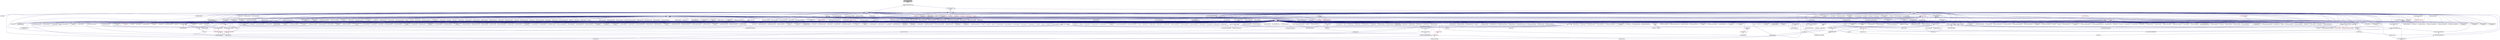 digraph "async_colocated_callback_fwd.hpp"
{
  edge [fontname="Helvetica",fontsize="10",labelfontname="Helvetica",labelfontsize="10"];
  node [fontname="Helvetica",fontsize="10",shape=record];
  Node182 [label="async_colocated_callback\l_fwd.hpp",height=0.2,width=0.4,color="black", fillcolor="grey75", style="filled", fontcolor="black"];
  Node182 -> Node183 [dir="back",color="midnightblue",fontsize="10",style="solid",fontname="Helvetica"];
  Node183 [label="async_colocated_callback.hpp",height=0.2,width=0.4,color="black", fillcolor="white", style="filled",URL="$d7/df0/async__colocated__callback_8hpp.html"];
  Node183 -> Node184 [dir="back",color="midnightblue",fontsize="10",style="solid",fontname="Helvetica"];
  Node184 [label="async.hpp",height=0.2,width=0.4,color="black", fillcolor="white", style="filled",URL="$d4/d59/include_2async_8hpp.html"];
  Node184 -> Node185 [dir="back",color="midnightblue",fontsize="10",style="solid",fontname="Helvetica"];
  Node185 [label="allgather.cpp",height=0.2,width=0.4,color="black", fillcolor="white", style="filled",URL="$d7/d06/allgather_8cpp.html"];
  Node184 -> Node186 [dir="back",color="midnightblue",fontsize="10",style="solid",fontname="Helvetica"];
  Node186 [label="allgather_and_gate.cpp",height=0.2,width=0.4,color="black", fillcolor="white", style="filled",URL="$d1/d56/allgather__and__gate_8cpp.html"];
  Node184 -> Node187 [dir="back",color="midnightblue",fontsize="10",style="solid",fontname="Helvetica"];
  Node187 [label="apex_fibonacci.cpp",height=0.2,width=0.4,color="black", fillcolor="white", style="filled",URL="$de/de1/apex__fibonacci_8cpp.html"];
  Node184 -> Node188 [dir="back",color="midnightblue",fontsize="10",style="solid",fontname="Helvetica"];
  Node188 [label="apex_policy_engine\l_active_thread_count.cpp",height=0.2,width=0.4,color="black", fillcolor="white", style="filled",URL="$d5/d01/apex__policy__engine__active__thread__count_8cpp.html"];
  Node184 -> Node189 [dir="back",color="midnightblue",fontsize="10",style="solid",fontname="Helvetica"];
  Node189 [label="apex_policy_engine\l_events.cpp",height=0.2,width=0.4,color="black", fillcolor="white", style="filled",URL="$df/d0f/apex__policy__engine__events_8cpp.html"];
  Node184 -> Node190 [dir="back",color="midnightblue",fontsize="10",style="solid",fontname="Helvetica"];
  Node190 [label="apex_policy_engine\l_periodic.cpp",height=0.2,width=0.4,color="black", fillcolor="white", style="filled",URL="$d5/d7b/apex__policy__engine__periodic_8cpp.html"];
  Node184 -> Node191 [dir="back",color="midnightblue",fontsize="10",style="solid",fontname="Helvetica"];
  Node191 [label="nqueen.hpp",height=0.2,width=0.4,color="black", fillcolor="white", style="filled",URL="$da/dfd/stubs_2nqueen_8hpp.html"];
  Node191 -> Node192 [dir="back",color="midnightblue",fontsize="10",style="solid",fontname="Helvetica"];
  Node192 [label="nqueen.hpp",height=0.2,width=0.4,color="black", fillcolor="white", style="filled",URL="$d0/d07/nqueen_8hpp.html"];
  Node192 -> Node193 [dir="back",color="midnightblue",fontsize="10",style="solid",fontname="Helvetica"];
  Node193 [label="nqueen_client.cpp",height=0.2,width=0.4,color="black", fillcolor="white", style="filled",URL="$d3/d5e/nqueen__client_8cpp.html"];
  Node184 -> Node194 [dir="back",color="midnightblue",fontsize="10",style="solid",fontname="Helvetica"];
  Node194 [label="1d_wave_equation.cpp",height=0.2,width=0.4,color="black", fillcolor="white", style="filled",URL="$da/dab/1d__wave__equation_8cpp.html"];
  Node184 -> Node195 [dir="back",color="midnightblue",fontsize="10",style="solid",fontname="Helvetica"];
  Node195 [label="factorial.cpp",height=0.2,width=0.4,color="black", fillcolor="white", style="filled",URL="$d9/d00/factorial_8cpp.html"];
  Node184 -> Node196 [dir="back",color="midnightblue",fontsize="10",style="solid",fontname="Helvetica"];
  Node196 [label="fibonacci.cpp",height=0.2,width=0.4,color="black", fillcolor="white", style="filled",URL="$d9/d89/fibonacci_8cpp.html"];
  Node184 -> Node197 [dir="back",color="midnightblue",fontsize="10",style="solid",fontname="Helvetica"];
  Node197 [label="fibonacci_one.cpp",height=0.2,width=0.4,color="black", fillcolor="white", style="filled",URL="$d8/d78/fibonacci__one_8cpp.html"];
  Node184 -> Node198 [dir="back",color="midnightblue",fontsize="10",style="solid",fontname="Helvetica"];
  Node198 [label="print_to_console.cpp",height=0.2,width=0.4,color="black", fillcolor="white", style="filled",URL="$d7/de6/print__to__console_8cpp.html"];
  Node184 -> Node199 [dir="back",color="midnightblue",fontsize="10",style="solid",fontname="Helvetica"];
  Node199 [label="quicksort.cpp",height=0.2,width=0.4,color="black", fillcolor="white", style="filled",URL="$d3/d1e/quicksort_8cpp.html"];
  Node184 -> Node200 [dir="back",color="midnightblue",fontsize="10",style="solid",fontname="Helvetica"];
  Node200 [label="sierpinski.cpp",height=0.2,width=0.4,color="black", fillcolor="white", style="filled",URL="$d3/d7e/sierpinski_8cpp.html"];
  Node184 -> Node201 [dir="back",color="midnightblue",fontsize="10",style="solid",fontname="Helvetica"];
  Node201 [label="random_mem_access.hpp",height=0.2,width=0.4,color="black", fillcolor="white", style="filled",URL="$d3/d32/stubs_2random__mem__access_8hpp.html"];
  Node201 -> Node202 [dir="back",color="midnightblue",fontsize="10",style="solid",fontname="Helvetica"];
  Node202 [label="random_mem_access.hpp",height=0.2,width=0.4,color="black", fillcolor="white", style="filled",URL="$db/de8/random__mem__access_8hpp.html"];
  Node202 -> Node203 [dir="back",color="midnightblue",fontsize="10",style="solid",fontname="Helvetica"];
  Node203 [label="random_mem_access_client.cpp",height=0.2,width=0.4,color="black", fillcolor="white", style="filled",URL="$df/d1b/random__mem__access__client_8cpp.html"];
  Node184 -> Node204 [dir="back",color="midnightblue",fontsize="10",style="solid",fontname="Helvetica"];
  Node204 [label="interpolator.cpp",height=0.2,width=0.4,color="black", fillcolor="white", style="filled",URL="$d5/d02/interpolator_8cpp.html"];
  Node184 -> Node205 [dir="back",color="midnightblue",fontsize="10",style="solid",fontname="Helvetica"];
  Node205 [label="simple_central_tuplespace.hpp",height=0.2,width=0.4,color="black", fillcolor="white", style="filled",URL="$d0/d4b/stubs_2simple__central__tuplespace_8hpp.html"];
  Node205 -> Node206 [dir="back",color="midnightblue",fontsize="10",style="solid",fontname="Helvetica"];
  Node206 [label="simple_central_tuplespace.hpp",height=0.2,width=0.4,color="black", fillcolor="white", style="filled",URL="$d5/ddd/simple__central__tuplespace_8hpp.html"];
  Node206 -> Node207 [dir="back",color="midnightblue",fontsize="10",style="solid",fontname="Helvetica"];
  Node207 [label="simple_central_tuplespace\l_client.cpp",height=0.2,width=0.4,color="black", fillcolor="white", style="filled",URL="$d1/d7b/simple__central__tuplespace__client_8cpp.html"];
  Node184 -> Node208 [dir="back",color="midnightblue",fontsize="10",style="solid",fontname="Helvetica"];
  Node208 [label="lcos.hpp",height=0.2,width=0.4,color="black", fillcolor="white", style="filled",URL="$d5/deb/lcos_8hpp.html"];
  Node208 -> Node186 [dir="back",color="midnightblue",fontsize="10",style="solid",fontname="Helvetica"];
  Node208 -> Node209 [dir="back",color="midnightblue",fontsize="10",style="solid",fontname="Helvetica"];
  Node209 [label="apex_balance.cpp",height=0.2,width=0.4,color="black", fillcolor="white", style="filled",URL="$d4/d8e/apex__balance_8cpp.html"];
  Node208 -> Node188 [dir="back",color="midnightblue",fontsize="10",style="solid",fontname="Helvetica"];
  Node208 -> Node189 [dir="back",color="midnightblue",fontsize="10",style="solid",fontname="Helvetica"];
  Node208 -> Node190 [dir="back",color="midnightblue",fontsize="10",style="solid",fontname="Helvetica"];
  Node208 -> Node210 [dir="back",color="midnightblue",fontsize="10",style="solid",fontname="Helvetica"];
  Node210 [label="heartbeat.cpp",height=0.2,width=0.4,color="black", fillcolor="white", style="filled",URL="$d8/d98/heartbeat_8cpp.html"];
  Node208 -> Node211 [dir="back",color="midnightblue",fontsize="10",style="solid",fontname="Helvetica"];
  Node211 [label="hello_world_component.hpp",height=0.2,width=0.4,color="black", fillcolor="white", style="filled",URL="$df/df0/hello__world__component_8hpp.html"];
  Node211 -> Node212 [dir="back",color="midnightblue",fontsize="10",style="solid",fontname="Helvetica"];
  Node212 [label="hello_world_client.cpp",height=0.2,width=0.4,color="black", fillcolor="white", style="filled",URL="$d5/da6/hello__world__client_8cpp.html"];
  Node211 -> Node213 [dir="back",color="midnightblue",fontsize="10",style="solid",fontname="Helvetica"];
  Node213 [label="hello_world_component.cpp",height=0.2,width=0.4,color="black", fillcolor="white", style="filled",URL="$d8/daa/hello__world__component_8cpp.html"];
  Node208 -> Node214 [dir="back",color="midnightblue",fontsize="10",style="solid",fontname="Helvetica"];
  Node214 [label="row.hpp",height=0.2,width=0.4,color="black", fillcolor="white", style="filled",URL="$dc/d69/row_8hpp.html"];
  Node214 -> Node215 [dir="back",color="midnightblue",fontsize="10",style="solid",fontname="Helvetica"];
  Node215 [label="grid.hpp",height=0.2,width=0.4,color="red", fillcolor="white", style="filled",URL="$dc/d8a/grid_8hpp.html"];
  Node215 -> Node216 [dir="back",color="midnightblue",fontsize="10",style="solid",fontname="Helvetica"];
  Node216 [label="jacobi.cpp",height=0.2,width=0.4,color="black", fillcolor="white", style="filled",URL="$d2/d27/jacobi_8cpp.html"];
  Node215 -> Node217 [dir="back",color="midnightblue",fontsize="10",style="solid",fontname="Helvetica"];
  Node217 [label="solver.hpp",height=0.2,width=0.4,color="red", fillcolor="white", style="filled",URL="$db/d9a/server_2solver_8hpp.html"];
  Node217 -> Node219 [dir="back",color="midnightblue",fontsize="10",style="solid",fontname="Helvetica"];
  Node219 [label="solver.cpp",height=0.2,width=0.4,color="black", fillcolor="white", style="filled",URL="$d6/d94/solver_8cpp.html"];
  Node215 -> Node220 [dir="back",color="midnightblue",fontsize="10",style="solid",fontname="Helvetica"];
  Node220 [label="grid.cpp",height=0.2,width=0.4,color="black", fillcolor="white", style="filled",URL="$d6/d1b/jacobi__component_2grid_8cpp.html"];
  Node214 -> Node221 [dir="back",color="midnightblue",fontsize="10",style="solid",fontname="Helvetica"];
  Node221 [label="stencil_iterator.hpp",height=0.2,width=0.4,color="black", fillcolor="white", style="filled",URL="$dc/d5c/server_2stencil__iterator_8hpp.html"];
  Node221 -> Node217 [dir="back",color="midnightblue",fontsize="10",style="solid",fontname="Helvetica"];
  Node221 -> Node222 [dir="back",color="midnightblue",fontsize="10",style="solid",fontname="Helvetica"];
  Node222 [label="stencil_iterator.cpp",height=0.2,width=0.4,color="black", fillcolor="white", style="filled",URL="$d6/de1/server_2stencil__iterator_8cpp.html"];
  Node221 -> Node223 [dir="back",color="midnightblue",fontsize="10",style="solid",fontname="Helvetica"];
  Node223 [label="stencil_iterator.cpp",height=0.2,width=0.4,color="black", fillcolor="white", style="filled",URL="$d7/d71/stencil__iterator_8cpp.html"];
  Node214 -> Node220 [dir="back",color="midnightblue",fontsize="10",style="solid",fontname="Helvetica"];
  Node208 -> Node224 [dir="back",color="midnightblue",fontsize="10",style="solid",fontname="Helvetica"];
  Node224 [label="stencil_iterator.hpp",height=0.2,width=0.4,color="black", fillcolor="white", style="filled",URL="$d4/dc8/stencil__iterator_8hpp.html"];
  Node224 -> Node217 [dir="back",color="midnightblue",fontsize="10",style="solid",fontname="Helvetica"];
  Node224 -> Node221 [dir="back",color="midnightblue",fontsize="10",style="solid",fontname="Helvetica"];
  Node224 -> Node223 [dir="back",color="midnightblue",fontsize="10",style="solid",fontname="Helvetica"];
  Node208 -> Node221 [dir="back",color="midnightblue",fontsize="10",style="solid",fontname="Helvetica"];
  Node208 -> Node225 [dir="back",color="midnightblue",fontsize="10",style="solid",fontname="Helvetica"];
  Node225 [label="jacobi_hpx.cpp",height=0.2,width=0.4,color="black", fillcolor="white", style="filled",URL="$d8/d72/jacobi__hpx_8cpp.html"];
  Node208 -> Node226 [dir="back",color="midnightblue",fontsize="10",style="solid",fontname="Helvetica"];
  Node226 [label="jacobi_nonuniform_hpx.cpp",height=0.2,width=0.4,color="black", fillcolor="white", style="filled",URL="$de/d56/jacobi__nonuniform__hpx_8cpp.html"];
  Node208 -> Node227 [dir="back",color="midnightblue",fontsize="10",style="solid",fontname="Helvetica"];
  Node227 [label="enumerate_threads.cpp",height=0.2,width=0.4,color="black", fillcolor="white", style="filled",URL="$d3/dd4/enumerate__threads_8cpp.html"];
  Node208 -> Node228 [dir="back",color="midnightblue",fontsize="10",style="solid",fontname="Helvetica"];
  Node228 [label="fibonacci_await.cpp",height=0.2,width=0.4,color="black", fillcolor="white", style="filled",URL="$dc/d1c/fibonacci__await_8cpp.html"];
  Node208 -> Node229 [dir="back",color="midnightblue",fontsize="10",style="solid",fontname="Helvetica"];
  Node229 [label="fibonacci_dataflow.cpp",height=0.2,width=0.4,color="black", fillcolor="white", style="filled",URL="$df/d3d/fibonacci__dataflow_8cpp.html"];
  Node208 -> Node230 [dir="back",color="midnightblue",fontsize="10",style="solid",fontname="Helvetica"];
  Node230 [label="fibonacci_futures.cpp",height=0.2,width=0.4,color="black", fillcolor="white", style="filled",URL="$d6/de3/fibonacci__futures_8cpp.html"];
  Node208 -> Node231 [dir="back",color="midnightblue",fontsize="10",style="solid",fontname="Helvetica"];
  Node231 [label="fibonacci_futures_distributed.cpp",height=0.2,width=0.4,color="black", fillcolor="white", style="filled",URL="$d1/dc9/fibonacci__futures__distributed_8cpp.html"];
  Node208 -> Node232 [dir="back",color="midnightblue",fontsize="10",style="solid",fontname="Helvetica"];
  Node232 [label="fractals.cpp",height=0.2,width=0.4,color="black", fillcolor="white", style="filled",URL="$d8/d58/fractals_8cpp.html"];
  Node208 -> Node233 [dir="back",color="midnightblue",fontsize="10",style="solid",fontname="Helvetica"];
  Node233 [label="fractals_executor.cpp",height=0.2,width=0.4,color="black", fillcolor="white", style="filled",URL="$d9/da9/fractals__executor_8cpp.html"];
  Node208 -> Node234 [dir="back",color="midnightblue",fontsize="10",style="solid",fontname="Helvetica"];
  Node234 [label="fractals_struct.cpp",height=0.2,width=0.4,color="black", fillcolor="white", style="filled",URL="$d8/d2f/fractals__struct_8cpp.html"];
  Node208 -> Node235 [dir="back",color="midnightblue",fontsize="10",style="solid",fontname="Helvetica"];
  Node235 [label="hello_world.cpp",height=0.2,width=0.4,color="black", fillcolor="white", style="filled",URL="$d0/d67/hello__world_8cpp.html"];
  Node208 -> Node236 [dir="back",color="midnightblue",fontsize="10",style="solid",fontname="Helvetica"];
  Node236 [label="latch_local.cpp",height=0.2,width=0.4,color="black", fillcolor="white", style="filled",URL="$dd/dd3/latch__local_8cpp.html"];
  Node208 -> Node237 [dir="back",color="midnightblue",fontsize="10",style="solid",fontname="Helvetica"];
  Node237 [label="latch_remote.cpp",height=0.2,width=0.4,color="black", fillcolor="white", style="filled",URL="$df/d59/latch__remote_8cpp.html"];
  Node208 -> Node238 [dir="back",color="midnightblue",fontsize="10",style="solid",fontname="Helvetica"];
  Node238 [label="local_channel.cpp",height=0.2,width=0.4,color="black", fillcolor="white", style="filled",URL="$d0/d3e/local__channel_8cpp.html"];
  Node208 -> Node239 [dir="back",color="midnightblue",fontsize="10",style="solid",fontname="Helvetica"];
  Node239 [label="pingpong.cpp",height=0.2,width=0.4,color="black", fillcolor="white", style="filled",URL="$dd/d4d/pingpong_8cpp.html"];
  Node208 -> Node240 [dir="back",color="midnightblue",fontsize="10",style="solid",fontname="Helvetica"];
  Node240 [label="shared_mutex.cpp",height=0.2,width=0.4,color="black", fillcolor="white", style="filled",URL="$da/d0b/shared__mutex_8cpp.html"];
  Node208 -> Node241 [dir="back",color="midnightblue",fontsize="10",style="solid",fontname="Helvetica"];
  Node241 [label="wait_composition.cpp",height=0.2,width=0.4,color="black", fillcolor="white", style="filled",URL="$d6/d13/wait__composition_8cpp.html"];
  Node208 -> Node242 [dir="back",color="midnightblue",fontsize="10",style="solid",fontname="Helvetica"];
  Node242 [label="sheneos_compare.cpp",height=0.2,width=0.4,color="black", fillcolor="white", style="filled",URL="$dc/d11/sheneos__compare_8cpp.html"];
  Node208 -> Node243 [dir="back",color="midnightblue",fontsize="10",style="solid",fontname="Helvetica"];
  Node243 [label="spell_check_file.cpp",height=0.2,width=0.4,color="black", fillcolor="white", style="filled",URL="$df/df7/spell__check__file_8cpp.html"];
  Node208 -> Node244 [dir="back",color="midnightblue",fontsize="10",style="solid",fontname="Helvetica"];
  Node244 [label="spell_check_simple.cpp",height=0.2,width=0.4,color="black", fillcolor="white", style="filled",URL="$dd/d54/spell__check__simple_8cpp.html"];
  Node208 -> Node207 [dir="back",color="midnightblue",fontsize="10",style="solid",fontname="Helvetica"];
  Node208 -> Node245 [dir="back",color="midnightblue",fontsize="10",style="solid",fontname="Helvetica"];
  Node245 [label="hpx.hpp",height=0.2,width=0.4,color="red", fillcolor="white", style="filled",URL="$d0/daa/hpx_8hpp.html"];
  Node245 -> Node246 [dir="back",color="midnightblue",fontsize="10",style="solid",fontname="Helvetica"];
  Node246 [label="1d_stencil_1.cpp",height=0.2,width=0.4,color="black", fillcolor="white", style="filled",URL="$d2/db1/1d__stencil__1_8cpp.html"];
  Node245 -> Node247 [dir="back",color="midnightblue",fontsize="10",style="solid",fontname="Helvetica"];
  Node247 [label="1d_stencil_2.cpp",height=0.2,width=0.4,color="black", fillcolor="white", style="filled",URL="$d3/dd1/1d__stencil__2_8cpp.html"];
  Node245 -> Node248 [dir="back",color="midnightblue",fontsize="10",style="solid",fontname="Helvetica"];
  Node248 [label="1d_stencil_3.cpp",height=0.2,width=0.4,color="black", fillcolor="white", style="filled",URL="$db/d19/1d__stencil__3_8cpp.html"];
  Node245 -> Node249 [dir="back",color="midnightblue",fontsize="10",style="solid",fontname="Helvetica"];
  Node249 [label="1d_stencil_4.cpp",height=0.2,width=0.4,color="black", fillcolor="white", style="filled",URL="$d1/d7d/1d__stencil__4_8cpp.html"];
  Node245 -> Node250 [dir="back",color="midnightblue",fontsize="10",style="solid",fontname="Helvetica"];
  Node250 [label="1d_stencil_4_parallel.cpp",height=0.2,width=0.4,color="black", fillcolor="white", style="filled",URL="$d6/d05/1d__stencil__4__parallel_8cpp.html"];
  Node245 -> Node251 [dir="back",color="midnightblue",fontsize="10",style="solid",fontname="Helvetica"];
  Node251 [label="1d_stencil_4_repart.cpp",height=0.2,width=0.4,color="black", fillcolor="white", style="filled",URL="$d0/d6b/1d__stencil__4__repart_8cpp.html"];
  Node245 -> Node252 [dir="back",color="midnightblue",fontsize="10",style="solid",fontname="Helvetica"];
  Node252 [label="1d_stencil_4_throttle.cpp",height=0.2,width=0.4,color="black", fillcolor="white", style="filled",URL="$d6/de5/1d__stencil__4__throttle_8cpp.html"];
  Node245 -> Node253 [dir="back",color="midnightblue",fontsize="10",style="solid",fontname="Helvetica"];
  Node253 [label="1d_stencil_5.cpp",height=0.2,width=0.4,color="black", fillcolor="white", style="filled",URL="$d7/d2a/1d__stencil__5_8cpp.html"];
  Node245 -> Node254 [dir="back",color="midnightblue",fontsize="10",style="solid",fontname="Helvetica"];
  Node254 [label="1d_stencil_6.cpp",height=0.2,width=0.4,color="black", fillcolor="white", style="filled",URL="$db/de7/1d__stencil__6_8cpp.html"];
  Node245 -> Node255 [dir="back",color="midnightblue",fontsize="10",style="solid",fontname="Helvetica"];
  Node255 [label="1d_stencil_7.cpp",height=0.2,width=0.4,color="black", fillcolor="white", style="filled",URL="$d4/d5a/1d__stencil__7_8cpp.html"];
  Node245 -> Node256 [dir="back",color="midnightblue",fontsize="10",style="solid",fontname="Helvetica"];
  Node256 [label="1d_stencil_8.cpp",height=0.2,width=0.4,color="black", fillcolor="white", style="filled",URL="$df/de0/1d__stencil__8_8cpp.html"];
  Node245 -> Node257 [dir="back",color="midnightblue",fontsize="10",style="solid",fontname="Helvetica"];
  Node257 [label="accumulator.cpp",height=0.2,width=0.4,color="black", fillcolor="white", style="filled",URL="$d1/d81/accumulator_8cpp.html"];
  Node245 -> Node258 [dir="back",color="midnightblue",fontsize="10",style="solid",fontname="Helvetica"];
  Node258 [label="accumulator.hpp",height=0.2,width=0.4,color="black", fillcolor="white", style="filled",URL="$d4/d9d/server_2accumulator_8hpp.html"];
  Node258 -> Node257 [dir="back",color="midnightblue",fontsize="10",style="solid",fontname="Helvetica"];
  Node258 -> Node259 [dir="back",color="midnightblue",fontsize="10",style="solid",fontname="Helvetica"];
  Node259 [label="accumulator.hpp",height=0.2,width=0.4,color="red", fillcolor="white", style="filled",URL="$d8/d5e/accumulator_8hpp.html"];
  Node245 -> Node261 [dir="back",color="midnightblue",fontsize="10",style="solid",fontname="Helvetica"];
  Node261 [label="template_function_accumulator.hpp",height=0.2,width=0.4,color="black", fillcolor="white", style="filled",URL="$d7/da6/server_2template__function__accumulator_8hpp.html"];
  Node261 -> Node262 [dir="back",color="midnightblue",fontsize="10",style="solid",fontname="Helvetica"];
  Node262 [label="template_function_accumulator.cpp",height=0.2,width=0.4,color="black", fillcolor="white", style="filled",URL="$d5/d02/template__function__accumulator_8cpp.html"];
  Node261 -> Node263 [dir="back",color="midnightblue",fontsize="10",style="solid",fontname="Helvetica"];
  Node263 [label="template_function_accumulator.hpp",height=0.2,width=0.4,color="red", fillcolor="white", style="filled",URL="$d3/de9/template__function__accumulator_8hpp.html"];
  Node245 -> Node265 [dir="back",color="midnightblue",fontsize="10",style="solid",fontname="Helvetica"];
  Node265 [label="template_accumulator.cpp",height=0.2,width=0.4,color="black", fillcolor="white", style="filled",URL="$d0/d4a/template__accumulator_8cpp.html"];
  Node245 -> Node262 [dir="back",color="midnightblue",fontsize="10",style="solid",fontname="Helvetica"];
  Node245 -> Node263 [dir="back",color="midnightblue",fontsize="10",style="solid",fontname="Helvetica"];
  Node245 -> Node266 [dir="back",color="midnightblue",fontsize="10",style="solid",fontname="Helvetica"];
  Node266 [label="allgather_module.cpp",height=0.2,width=0.4,color="black", fillcolor="white", style="filled",URL="$df/de4/allgather__module_8cpp.html"];
  Node245 -> Node185 [dir="back",color="midnightblue",fontsize="10",style="solid",fontname="Helvetica"];
  Node245 -> Node186 [dir="back",color="midnightblue",fontsize="10",style="solid",fontname="Helvetica"];
  Node245 -> Node267 [dir="back",color="midnightblue",fontsize="10",style="solid",fontname="Helvetica"];
  Node267 [label="ag_client.cpp",height=0.2,width=0.4,color="black", fillcolor="white", style="filled",URL="$d4/d5d/ag__client_8cpp.html"];
  Node245 -> Node268 [dir="back",color="midnightblue",fontsize="10",style="solid",fontname="Helvetica"];
  Node268 [label="hpx_thread_phase.cpp",height=0.2,width=0.4,color="black", fillcolor="white", style="filled",URL="$d5/dca/hpx__thread__phase_8cpp.html"];
  Node245 -> Node269 [dir="back",color="midnightblue",fontsize="10",style="solid",fontname="Helvetica"];
  Node269 [label="os_thread_num.cpp",height=0.2,width=0.4,color="black", fillcolor="white", style="filled",URL="$d2/dfb/os__thread__num_8cpp.html"];
  Node245 -> Node270 [dir="back",color="midnightblue",fontsize="10",style="solid",fontname="Helvetica"];
  Node270 [label="cancelable_action.cpp",height=0.2,width=0.4,color="black", fillcolor="white", style="filled",URL="$d5/d0c/cancelable__action_8cpp.html"];
  Node245 -> Node271 [dir="back",color="midnightblue",fontsize="10",style="solid",fontname="Helvetica"];
  Node271 [label="cancelable_action.hpp",height=0.2,width=0.4,color="black", fillcolor="white", style="filled",URL="$d5/d4d/server_2cancelable__action_8hpp.html"];
  Node271 -> Node270 [dir="back",color="midnightblue",fontsize="10",style="solid",fontname="Helvetica"];
  Node271 -> Node272 [dir="back",color="midnightblue",fontsize="10",style="solid",fontname="Helvetica"];
  Node272 [label="cancelable_action.hpp",height=0.2,width=0.4,color="black", fillcolor="white", style="filled",URL="$d0/da3/stubs_2cancelable__action_8hpp.html"];
  Node272 -> Node273 [dir="back",color="midnightblue",fontsize="10",style="solid",fontname="Helvetica"];
  Node273 [label="cancelable_action.hpp",height=0.2,width=0.4,color="black", fillcolor="white", style="filled",URL="$d6/d28/cancelable__action_8hpp.html"];
  Node273 -> Node274 [dir="back",color="midnightblue",fontsize="10",style="solid",fontname="Helvetica"];
  Node274 [label="cancelable_action_client.cpp",height=0.2,width=0.4,color="black", fillcolor="white", style="filled",URL="$d1/db8/cancelable__action__client_8cpp.html"];
  Node245 -> Node272 [dir="back",color="midnightblue",fontsize="10",style="solid",fontname="Helvetica"];
  Node245 -> Node274 [dir="back",color="midnightblue",fontsize="10",style="solid",fontname="Helvetica"];
  Node245 -> Node275 [dir="back",color="midnightblue",fontsize="10",style="solid",fontname="Helvetica"];
  Node275 [label="cublas_matmul.cpp",height=0.2,width=0.4,color="black", fillcolor="white", style="filled",URL="$dd/d84/cublas__matmul_8cpp.html"];
  Node245 -> Node276 [dir="back",color="midnightblue",fontsize="10",style="solid",fontname="Helvetica"];
  Node276 [label="win_perf_counters.cpp",height=0.2,width=0.4,color="black", fillcolor="white", style="filled",URL="$d8/d11/win__perf__counters_8cpp.html"];
  Node245 -> Node277 [dir="back",color="midnightblue",fontsize="10",style="solid",fontname="Helvetica"];
  Node277 [label="win_perf_counters.hpp",height=0.2,width=0.4,color="black", fillcolor="white", style="filled",URL="$d5/da7/win__perf__counters_8hpp.html"];
  Node245 -> Node211 [dir="back",color="midnightblue",fontsize="10",style="solid",fontname="Helvetica"];
  Node245 -> Node278 [dir="back",color="midnightblue",fontsize="10",style="solid",fontname="Helvetica"];
  Node278 [label="interpolate1d.cpp",height=0.2,width=0.4,color="black", fillcolor="white", style="filled",URL="$d0/d05/interpolate1d_8cpp.html"];
  Node245 -> Node279 [dir="back",color="midnightblue",fontsize="10",style="solid",fontname="Helvetica"];
  Node279 [label="partition.hpp",height=0.2,width=0.4,color="black", fillcolor="white", style="filled",URL="$d0/d7a/examples_2interpolate1d_2interpolate1d_2partition_8hpp.html"];
  Node279 -> Node278 [dir="back",color="midnightblue",fontsize="10",style="solid",fontname="Helvetica"];
  Node279 -> Node280 [dir="back",color="midnightblue",fontsize="10",style="solid",fontname="Helvetica"];
  Node280 [label="interpolate1d.hpp",height=0.2,width=0.4,color="red", fillcolor="white", style="filled",URL="$d4/dc7/interpolate1d_8hpp.html"];
  Node280 -> Node278 [dir="back",color="midnightblue",fontsize="10",style="solid",fontname="Helvetica"];
  Node245 -> Node282 [dir="back",color="midnightblue",fontsize="10",style="solid",fontname="Helvetica"];
  Node282 [label="partition.hpp",height=0.2,width=0.4,color="black", fillcolor="white", style="filled",URL="$d0/dff/examples_2interpolate1d_2interpolate1d_2server_2partition_8hpp.html"];
  Node282 -> Node279 [dir="back",color="midnightblue",fontsize="10",style="solid",fontname="Helvetica"];
  Node282 -> Node283 [dir="back",color="midnightblue",fontsize="10",style="solid",fontname="Helvetica"];
  Node283 [label="partition.cpp",height=0.2,width=0.4,color="black", fillcolor="white", style="filled",URL="$d0/d4f/examples_2interpolate1d_2interpolate1d_2server_2partition_8cpp.html"];
  Node245 -> Node280 [dir="back",color="midnightblue",fontsize="10",style="solid",fontname="Helvetica"];
  Node245 -> Node284 [dir="back",color="midnightblue",fontsize="10",style="solid",fontname="Helvetica"];
  Node284 [label="read_values.cpp",height=0.2,width=0.4,color="black", fillcolor="white", style="filled",URL="$d0/d8c/interpolate1d_2interpolate1d_2read__values_8cpp.html"];
  Node245 -> Node283 [dir="back",color="midnightblue",fontsize="10",style="solid",fontname="Helvetica"];
  Node245 -> Node216 [dir="back",color="midnightblue",fontsize="10",style="solid",fontname="Helvetica"];
  Node245 -> Node220 [dir="back",color="midnightblue",fontsize="10",style="solid",fontname="Helvetica"];
  Node245 -> Node285 [dir="back",color="midnightblue",fontsize="10",style="solid",fontname="Helvetica"];
  Node285 [label="row.cpp",height=0.2,width=0.4,color="black", fillcolor="white", style="filled",URL="$d3/d86/server_2row_8cpp.html"];
  Node245 -> Node219 [dir="back",color="midnightblue",fontsize="10",style="solid",fontname="Helvetica"];
  Node245 -> Node222 [dir="back",color="midnightblue",fontsize="10",style="solid",fontname="Helvetica"];
  Node245 -> Node223 [dir="back",color="midnightblue",fontsize="10",style="solid",fontname="Helvetica"];
  Node245 -> Node286 [dir="back",color="midnightblue",fontsize="10",style="solid",fontname="Helvetica"];
  Node286 [label="jacobi.cpp",height=0.2,width=0.4,color="black", fillcolor="white", style="filled",URL="$d3/d44/smp_2jacobi_8cpp.html"];
  Node245 -> Node225 [dir="back",color="midnightblue",fontsize="10",style="solid",fontname="Helvetica"];
  Node245 -> Node287 [dir="back",color="midnightblue",fontsize="10",style="solid",fontname="Helvetica"];
  Node287 [label="jacobi_nonuniform.cpp",height=0.2,width=0.4,color="black", fillcolor="white", style="filled",URL="$dd/ddc/jacobi__nonuniform_8cpp.html"];
  Node245 -> Node226 [dir="back",color="midnightblue",fontsize="10",style="solid",fontname="Helvetica"];
  Node245 -> Node288 [dir="back",color="midnightblue",fontsize="10",style="solid",fontname="Helvetica"];
  Node288 [label="nqueen.cpp",height=0.2,width=0.4,color="black", fillcolor="white", style="filled",URL="$db/dca/nqueen_8cpp.html"];
  Node245 -> Node289 [dir="back",color="midnightblue",fontsize="10",style="solid",fontname="Helvetica"];
  Node289 [label="nqueen.hpp",height=0.2,width=0.4,color="black", fillcolor="white", style="filled",URL="$de/d58/server_2nqueen_8hpp.html"];
  Node289 -> Node288 [dir="back",color="midnightblue",fontsize="10",style="solid",fontname="Helvetica"];
  Node289 -> Node191 [dir="back",color="midnightblue",fontsize="10",style="solid",fontname="Helvetica"];
  Node245 -> Node193 [dir="back",color="midnightblue",fontsize="10",style="solid",fontname="Helvetica"];
  Node245 -> Node290 [dir="back",color="midnightblue",fontsize="10",style="solid",fontname="Helvetica"];
  Node290 [label="sine.cpp",height=0.2,width=0.4,color="black", fillcolor="white", style="filled",URL="$d3/d0d/server_2sine_8cpp.html"];
  Node245 -> Node291 [dir="back",color="midnightblue",fontsize="10",style="solid",fontname="Helvetica"];
  Node291 [label="sine.hpp",height=0.2,width=0.4,color="black", fillcolor="white", style="filled",URL="$d8/dac/sine_8hpp.html"];
  Node291 -> Node290 [dir="back",color="midnightblue",fontsize="10",style="solid",fontname="Helvetica"];
  Node291 -> Node292 [dir="back",color="midnightblue",fontsize="10",style="solid",fontname="Helvetica"];
  Node292 [label="sine.cpp",height=0.2,width=0.4,color="black", fillcolor="white", style="filled",URL="$d5/dd8/sine_8cpp.html"];
  Node245 -> Node292 [dir="back",color="midnightblue",fontsize="10",style="solid",fontname="Helvetica"];
  Node245 -> Node293 [dir="back",color="midnightblue",fontsize="10",style="solid",fontname="Helvetica"];
  Node293 [label="sine_client.cpp",height=0.2,width=0.4,color="black", fillcolor="white", style="filled",URL="$db/d62/sine__client_8cpp.html"];
  Node245 -> Node294 [dir="back",color="midnightblue",fontsize="10",style="solid",fontname="Helvetica"];
  Node294 [label="qt.cpp",height=0.2,width=0.4,color="black", fillcolor="white", style="filled",URL="$df/d90/qt_8cpp.html"];
  Node245 -> Node295 [dir="back",color="midnightblue",fontsize="10",style="solid",fontname="Helvetica"];
  Node295 [label="queue_client.cpp",height=0.2,width=0.4,color="black", fillcolor="white", style="filled",URL="$d7/d96/queue__client_8cpp.html"];
  Node245 -> Node296 [dir="back",color="midnightblue",fontsize="10",style="solid",fontname="Helvetica"];
  Node296 [label="customize_async.cpp",height=0.2,width=0.4,color="black", fillcolor="white", style="filled",URL="$d0/d82/customize__async_8cpp.html"];
  Node245 -> Node297 [dir="back",color="midnightblue",fontsize="10",style="solid",fontname="Helvetica"];
  Node297 [label="data_actions.cpp",height=0.2,width=0.4,color="black", fillcolor="white", style="filled",URL="$dc/d68/data__actions_8cpp.html"];
  Node245 -> Node298 [dir="back",color="midnightblue",fontsize="10",style="solid",fontname="Helvetica"];
  Node298 [label="error_handling.cpp",height=0.2,width=0.4,color="black", fillcolor="white", style="filled",URL="$d9/d96/error__handling_8cpp.html"];
  Node245 -> Node299 [dir="back",color="midnightblue",fontsize="10",style="solid",fontname="Helvetica"];
  Node299 [label="event_synchronization.cpp",height=0.2,width=0.4,color="black", fillcolor="white", style="filled",URL="$d0/d35/event__synchronization_8cpp.html"];
  Node245 -> Node195 [dir="back",color="midnightblue",fontsize="10",style="solid",fontname="Helvetica"];
  Node245 -> Node300 [dir="back",color="midnightblue",fontsize="10",style="solid",fontname="Helvetica"];
  Node300 [label="file_serialization.cpp",height=0.2,width=0.4,color="black", fillcolor="white", style="filled",URL="$de/d58/file__serialization_8cpp.html"];
  Node245 -> Node301 [dir="back",color="midnightblue",fontsize="10",style="solid",fontname="Helvetica"];
  Node301 [label="init_globally.cpp",height=0.2,width=0.4,color="black", fillcolor="white", style="filled",URL="$d6/dad/init__globally_8cpp.html"];
  Node245 -> Node302 [dir="back",color="midnightblue",fontsize="10",style="solid",fontname="Helvetica"];
  Node302 [label="interest_calculator.cpp",height=0.2,width=0.4,color="black", fillcolor="white", style="filled",URL="$d2/d86/interest__calculator_8cpp.html"];
  Node245 -> Node303 [dir="back",color="midnightblue",fontsize="10",style="solid",fontname="Helvetica"];
  Node303 [label="non_atomic_rma.cpp",height=0.2,width=0.4,color="black", fillcolor="white", style="filled",URL="$d7/d8b/non__atomic__rma_8cpp.html"];
  Node245 -> Node304 [dir="back",color="midnightblue",fontsize="10",style="solid",fontname="Helvetica"];
  Node304 [label="partitioned_vector\l_spmd_foreach.cpp",height=0.2,width=0.4,color="black", fillcolor="white", style="filled",URL="$db/d7c/partitioned__vector__spmd__foreach_8cpp.html"];
  Node245 -> Node305 [dir="back",color="midnightblue",fontsize="10",style="solid",fontname="Helvetica"];
  Node305 [label="pipeline1.cpp",height=0.2,width=0.4,color="black", fillcolor="white", style="filled",URL="$d5/d77/pipeline1_8cpp.html"];
  Node245 -> Node199 [dir="back",color="midnightblue",fontsize="10",style="solid",fontname="Helvetica"];
  Node245 -> Node306 [dir="back",color="midnightblue",fontsize="10",style="solid",fontname="Helvetica"];
  Node306 [label="receive_buffer.cpp",height=0.2,width=0.4,color="black", fillcolor="white", style="filled",URL="$d7/d10/receive__buffer_8cpp.html"];
  Node245 -> Node307 [dir="back",color="midnightblue",fontsize="10",style="solid",fontname="Helvetica"];
  Node307 [label="safe_object.cpp",height=0.2,width=0.4,color="black", fillcolor="white", style="filled",URL="$dd/d52/safe__object_8cpp.html"];
  Node245 -> Node308 [dir="back",color="midnightblue",fontsize="10",style="solid",fontname="Helvetica"];
  Node308 [label="sort_by_key_demo.cpp",height=0.2,width=0.4,color="black", fillcolor="white", style="filled",URL="$da/d20/sort__by__key__demo_8cpp.html"];
  Node245 -> Node309 [dir="back",color="midnightblue",fontsize="10",style="solid",fontname="Helvetica"];
  Node309 [label="timed_wake.cpp",height=0.2,width=0.4,color="black", fillcolor="white", style="filled",URL="$d8/df9/timed__wake_8cpp.html"];
  Node245 -> Node310 [dir="back",color="midnightblue",fontsize="10",style="solid",fontname="Helvetica"];
  Node310 [label="vector_counting_dotproduct.cpp",height=0.2,width=0.4,color="black", fillcolor="white", style="filled",URL="$df/de9/vector__counting__dotproduct_8cpp.html"];
  Node245 -> Node311 [dir="back",color="midnightblue",fontsize="10",style="solid",fontname="Helvetica"];
  Node311 [label="vector_zip_dotproduct.cpp",height=0.2,width=0.4,color="black", fillcolor="white", style="filled",URL="$dc/d18/vector__zip__dotproduct_8cpp.html"];
  Node245 -> Node312 [dir="back",color="midnightblue",fontsize="10",style="solid",fontname="Helvetica"];
  Node312 [label="zerocopy_rdma.cpp",height=0.2,width=0.4,color="black", fillcolor="white", style="filled",URL="$d1/dad/zerocopy__rdma_8cpp.html"];
  Node245 -> Node313 [dir="back",color="midnightblue",fontsize="10",style="solid",fontname="Helvetica"];
  Node313 [label="random_mem_access.cpp",height=0.2,width=0.4,color="black", fillcolor="white", style="filled",URL="$d1/d51/random__mem__access_8cpp.html"];
  Node245 -> Node314 [dir="back",color="midnightblue",fontsize="10",style="solid",fontname="Helvetica"];
  Node314 [label="random_mem_access.hpp",height=0.2,width=0.4,color="black", fillcolor="white", style="filled",URL="$d0/d19/server_2random__mem__access_8hpp.html"];
  Node314 -> Node313 [dir="back",color="midnightblue",fontsize="10",style="solid",fontname="Helvetica"];
  Node314 -> Node201 [dir="back",color="midnightblue",fontsize="10",style="solid",fontname="Helvetica"];
  Node245 -> Node203 [dir="back",color="midnightblue",fontsize="10",style="solid",fontname="Helvetica"];
  Node245 -> Node315 [dir="back",color="midnightblue",fontsize="10",style="solid",fontname="Helvetica"];
  Node315 [label="oversubscribing_resource\l_partitioner.cpp",height=0.2,width=0.4,color="black", fillcolor="white", style="filled",URL="$dd/dee/oversubscribing__resource__partitioner_8cpp.html"];
  Node245 -> Node316 [dir="back",color="midnightblue",fontsize="10",style="solid",fontname="Helvetica"];
  Node316 [label="simple_resource_partitioner.cpp",height=0.2,width=0.4,color="black", fillcolor="white", style="filled",URL="$d5/df9/simple__resource__partitioner_8cpp.html"];
  Node245 -> Node317 [dir="back",color="midnightblue",fontsize="10",style="solid",fontname="Helvetica"];
  Node317 [label="dimension.hpp",height=0.2,width=0.4,color="red", fillcolor="white", style="filled",URL="$d6/d39/sheneos_2sheneos_2dimension_8hpp.html"];
  Node317 -> Node322 [dir="back",color="midnightblue",fontsize="10",style="solid",fontname="Helvetica"];
  Node322 [label="partition3d.hpp",height=0.2,width=0.4,color="black", fillcolor="white", style="filled",URL="$dd/dbf/server_2partition3d_8hpp.html"];
  Node322 -> Node323 [dir="back",color="midnightblue",fontsize="10",style="solid",fontname="Helvetica"];
  Node323 [label="partition3d.hpp",height=0.2,width=0.4,color="black", fillcolor="white", style="filled",URL="$d1/d50/partition3d_8hpp.html"];
  Node323 -> Node204 [dir="back",color="midnightblue",fontsize="10",style="solid",fontname="Helvetica"];
  Node323 -> Node324 [dir="back",color="midnightblue",fontsize="10",style="solid",fontname="Helvetica"];
  Node324 [label="interpolator.hpp",height=0.2,width=0.4,color="red", fillcolor="white", style="filled",URL="$dc/d3b/interpolator_8hpp.html"];
  Node324 -> Node204 [dir="back",color="midnightblue",fontsize="10",style="solid",fontname="Helvetica"];
  Node324 -> Node242 [dir="back",color="midnightblue",fontsize="10",style="solid",fontname="Helvetica"];
  Node324 -> Node326 [dir="back",color="midnightblue",fontsize="10",style="solid",fontname="Helvetica"];
  Node326 [label="sheneos_test.cpp",height=0.2,width=0.4,color="black", fillcolor="white", style="filled",URL="$d4/d6e/sheneos__test_8cpp.html"];
  Node322 -> Node321 [dir="back",color="midnightblue",fontsize="10",style="solid",fontname="Helvetica"];
  Node321 [label="partition3d.cpp",height=0.2,width=0.4,color="black", fillcolor="white", style="filled",URL="$de/d70/partition3d_8cpp.html"];
  Node245 -> Node204 [dir="back",color="midnightblue",fontsize="10",style="solid",fontname="Helvetica"];
  Node245 -> Node323 [dir="back",color="midnightblue",fontsize="10",style="solid",fontname="Helvetica"];
  Node245 -> Node322 [dir="back",color="midnightblue",fontsize="10",style="solid",fontname="Helvetica"];
  Node245 -> Node324 [dir="back",color="midnightblue",fontsize="10",style="solid",fontname="Helvetica"];
  Node245 -> Node327 [dir="back",color="midnightblue",fontsize="10",style="solid",fontname="Helvetica"];
  Node327 [label="configuration.hpp",height=0.2,width=0.4,color="red", fillcolor="white", style="filled",URL="$dc/d0a/configuration_8hpp.html"];
  Node327 -> Node324 [dir="back",color="midnightblue",fontsize="10",style="solid",fontname="Helvetica"];
  Node245 -> Node320 [dir="back",color="midnightblue",fontsize="10",style="solid",fontname="Helvetica"];
  Node320 [label="read_values.cpp",height=0.2,width=0.4,color="black", fillcolor="white", style="filled",URL="$d7/da4/sheneos_2sheneos_2read__values_8cpp.html"];
  Node245 -> Node321 [dir="back",color="midnightblue",fontsize="10",style="solid",fontname="Helvetica"];
  Node245 -> Node326 [dir="back",color="midnightblue",fontsize="10",style="solid",fontname="Helvetica"];
  Node245 -> Node329 [dir="back",color="midnightblue",fontsize="10",style="solid",fontname="Helvetica"];
  Node329 [label="startup_shutdown.cpp",height=0.2,width=0.4,color="black", fillcolor="white", style="filled",URL="$d3/dfc/server_2startup__shutdown_8cpp.html"];
  Node245 -> Node330 [dir="back",color="midnightblue",fontsize="10",style="solid",fontname="Helvetica"];
  Node330 [label="startup_shutdown.cpp",height=0.2,width=0.4,color="black", fillcolor="white", style="filled",URL="$d0/ddb/startup__shutdown_8cpp.html"];
  Node245 -> Node331 [dir="back",color="midnightblue",fontsize="10",style="solid",fontname="Helvetica"];
  Node331 [label="spin.cpp",height=0.2,width=0.4,color="black", fillcolor="white", style="filled",URL="$d7/df2/spin_8cpp.html"];
  Node245 -> Node332 [dir="back",color="midnightblue",fontsize="10",style="solid",fontname="Helvetica"];
  Node332 [label="throttle.cpp",height=0.2,width=0.4,color="black", fillcolor="white", style="filled",URL="$de/d56/server_2throttle_8cpp.html"];
  Node245 -> Node333 [dir="back",color="midnightblue",fontsize="10",style="solid",fontname="Helvetica"];
  Node333 [label="throttle.hpp",height=0.2,width=0.4,color="black", fillcolor="white", style="filled",URL="$db/dc9/server_2throttle_8hpp.html"];
  Node333 -> Node332 [dir="back",color="midnightblue",fontsize="10",style="solid",fontname="Helvetica"];
  Node333 -> Node334 [dir="back",color="midnightblue",fontsize="10",style="solid",fontname="Helvetica"];
  Node334 [label="throttle.hpp",height=0.2,width=0.4,color="black", fillcolor="white", style="filled",URL="$d5/dec/stubs_2throttle_8hpp.html"];
  Node334 -> Node335 [dir="back",color="midnightblue",fontsize="10",style="solid",fontname="Helvetica"];
  Node335 [label="throttle.hpp",height=0.2,width=0.4,color="black", fillcolor="white", style="filled",URL="$d2/d2e/throttle_8hpp.html"];
  Node335 -> Node336 [dir="back",color="midnightblue",fontsize="10",style="solid",fontname="Helvetica"];
  Node336 [label="throttle.cpp",height=0.2,width=0.4,color="black", fillcolor="white", style="filled",URL="$db/d02/throttle_8cpp.html"];
  Node335 -> Node337 [dir="back",color="midnightblue",fontsize="10",style="solid",fontname="Helvetica"];
  Node337 [label="throttle_client.cpp",height=0.2,width=0.4,color="black", fillcolor="white", style="filled",URL="$d0/db7/throttle__client_8cpp.html"];
  Node245 -> Node334 [dir="back",color="midnightblue",fontsize="10",style="solid",fontname="Helvetica"];
  Node245 -> Node336 [dir="back",color="midnightblue",fontsize="10",style="solid",fontname="Helvetica"];
  Node245 -> Node335 [dir="back",color="midnightblue",fontsize="10",style="solid",fontname="Helvetica"];
  Node245 -> Node338 [dir="back",color="midnightblue",fontsize="10",style="solid",fontname="Helvetica"];
  Node338 [label="transpose_await.cpp",height=0.2,width=0.4,color="black", fillcolor="white", style="filled",URL="$de/d68/transpose__await_8cpp.html"];
  Node245 -> Node339 [dir="back",color="midnightblue",fontsize="10",style="solid",fontname="Helvetica"];
  Node339 [label="transpose_block.cpp",height=0.2,width=0.4,color="black", fillcolor="white", style="filled",URL="$d0/de1/transpose__block_8cpp.html"];
  Node245 -> Node340 [dir="back",color="midnightblue",fontsize="10",style="solid",fontname="Helvetica"];
  Node340 [label="transpose_block_numa.cpp",height=0.2,width=0.4,color="black", fillcolor="white", style="filled",URL="$dd/d3b/transpose__block__numa_8cpp.html"];
  Node245 -> Node341 [dir="back",color="midnightblue",fontsize="10",style="solid",fontname="Helvetica"];
  Node341 [label="transpose_serial.cpp",height=0.2,width=0.4,color="black", fillcolor="white", style="filled",URL="$db/d74/transpose__serial_8cpp.html"];
  Node245 -> Node342 [dir="back",color="midnightblue",fontsize="10",style="solid",fontname="Helvetica"];
  Node342 [label="transpose_serial_block.cpp",height=0.2,width=0.4,color="black", fillcolor="white", style="filled",URL="$d8/daa/transpose__serial__block_8cpp.html"];
  Node245 -> Node343 [dir="back",color="midnightblue",fontsize="10",style="solid",fontname="Helvetica"];
  Node343 [label="transpose_serial_vector.cpp",height=0.2,width=0.4,color="black", fillcolor="white", style="filled",URL="$d4/d04/transpose__serial__vector_8cpp.html"];
  Node245 -> Node344 [dir="back",color="midnightblue",fontsize="10",style="solid",fontname="Helvetica"];
  Node344 [label="transpose_smp.cpp",height=0.2,width=0.4,color="black", fillcolor="white", style="filled",URL="$d2/d99/transpose__smp_8cpp.html"];
  Node245 -> Node345 [dir="back",color="midnightblue",fontsize="10",style="solid",fontname="Helvetica"];
  Node345 [label="transpose_smp_block.cpp",height=0.2,width=0.4,color="black", fillcolor="white", style="filled",URL="$da/d4d/transpose__smp__block_8cpp.html"];
  Node245 -> Node346 [dir="back",color="midnightblue",fontsize="10",style="solid",fontname="Helvetica"];
  Node346 [label="simple_central_tuplespace.hpp",height=0.2,width=0.4,color="black", fillcolor="white", style="filled",URL="$db/d69/server_2simple__central__tuplespace_8hpp.html"];
  Node346 -> Node347 [dir="back",color="midnightblue",fontsize="10",style="solid",fontname="Helvetica"];
  Node347 [label="simple_central_tuplespace.cpp",height=0.2,width=0.4,color="black", fillcolor="white", style="filled",URL="$d3/dec/simple__central__tuplespace_8cpp.html"];
  Node346 -> Node205 [dir="back",color="midnightblue",fontsize="10",style="solid",fontname="Helvetica"];
  Node245 -> Node348 [dir="back",color="midnightblue",fontsize="10",style="solid",fontname="Helvetica"];
  Node348 [label="tuples_warehouse.hpp",height=0.2,width=0.4,color="black", fillcolor="white", style="filled",URL="$da/de6/tuples__warehouse_8hpp.html"];
  Node348 -> Node346 [dir="back",color="midnightblue",fontsize="10",style="solid",fontname="Helvetica"];
  Node245 -> Node347 [dir="back",color="midnightblue",fontsize="10",style="solid",fontname="Helvetica"];
  Node245 -> Node349 [dir="back",color="midnightblue",fontsize="10",style="solid",fontname="Helvetica"];
  Node349 [label="hpx_runtime.cpp",height=0.2,width=0.4,color="black", fillcolor="white", style="filled",URL="$d7/d1e/hpx__runtime_8cpp.html"];
  Node245 -> Node350 [dir="back",color="midnightblue",fontsize="10",style="solid",fontname="Helvetica"];
  Node350 [label="synchronize.cpp",height=0.2,width=0.4,color="black", fillcolor="white", style="filled",URL="$da/da2/synchronize_8cpp.html"];
  Node245 -> Node351 [dir="back",color="midnightblue",fontsize="10",style="solid",fontname="Helvetica"];
  Node351 [label="agas_cache_timings.cpp",height=0.2,width=0.4,color="black", fillcolor="white", style="filled",URL="$dd/d37/agas__cache__timings_8cpp.html"];
  Node245 -> Node352 [dir="back",color="midnightblue",fontsize="10",style="solid",fontname="Helvetica"];
  Node352 [label="async_overheads.cpp",height=0.2,width=0.4,color="black", fillcolor="white", style="filled",URL="$de/da6/async__overheads_8cpp.html"];
  Node245 -> Node353 [dir="back",color="midnightblue",fontsize="10",style="solid",fontname="Helvetica"];
  Node353 [label="coroutines_call_overhead.cpp",height=0.2,width=0.4,color="black", fillcolor="white", style="filled",URL="$da/d1e/coroutines__call__overhead_8cpp.html"];
  Node245 -> Node354 [dir="back",color="midnightblue",fontsize="10",style="solid",fontname="Helvetica"];
  Node354 [label="foreach_scaling.cpp",height=0.2,width=0.4,color="black", fillcolor="white", style="filled",URL="$d4/d94/foreach__scaling_8cpp.html"];
  Node245 -> Node355 [dir="back",color="midnightblue",fontsize="10",style="solid",fontname="Helvetica"];
  Node355 [label="function_object_wrapper\l_overhead.cpp",height=0.2,width=0.4,color="black", fillcolor="white", style="filled",URL="$d5/d6f/function__object__wrapper__overhead_8cpp.html"];
  Node245 -> Node356 [dir="back",color="midnightblue",fontsize="10",style="solid",fontname="Helvetica"];
  Node356 [label="hpx_homogeneous_timed\l_task_spawn_executors.cpp",height=0.2,width=0.4,color="black", fillcolor="white", style="filled",URL="$d1/d3b/hpx__homogeneous__timed__task__spawn__executors_8cpp.html"];
  Node245 -> Node357 [dir="back",color="midnightblue",fontsize="10",style="solid",fontname="Helvetica"];
  Node357 [label="htts2_hpx.cpp",height=0.2,width=0.4,color="black", fillcolor="white", style="filled",URL="$d2/daf/htts2__hpx_8cpp.html"];
  Node245 -> Node358 [dir="back",color="midnightblue",fontsize="10",style="solid",fontname="Helvetica"];
  Node358 [label="partitioned_vector\l_foreach.cpp",height=0.2,width=0.4,color="black", fillcolor="white", style="filled",URL="$df/d5f/partitioned__vector__foreach_8cpp.html"];
  Node245 -> Node359 [dir="back",color="midnightblue",fontsize="10",style="solid",fontname="Helvetica"];
  Node359 [label="serialization_overhead.cpp",height=0.2,width=0.4,color="black", fillcolor="white", style="filled",URL="$d3/df8/serialization__overhead_8cpp.html"];
  Node245 -> Node360 [dir="back",color="midnightblue",fontsize="10",style="solid",fontname="Helvetica"];
  Node360 [label="sizeof.cpp",height=0.2,width=0.4,color="black", fillcolor="white", style="filled",URL="$d3/d0f/sizeof_8cpp.html"];
  Node245 -> Node361 [dir="back",color="midnightblue",fontsize="10",style="solid",fontname="Helvetica"];
  Node361 [label="skynet.cpp",height=0.2,width=0.4,color="black", fillcolor="white", style="filled",URL="$d0/dc3/skynet_8cpp.html"];
  Node245 -> Node362 [dir="back",color="midnightblue",fontsize="10",style="solid",fontname="Helvetica"];
  Node362 [label="stencil3_iterators.cpp",height=0.2,width=0.4,color="black", fillcolor="white", style="filled",URL="$db/d9e/stencil3__iterators_8cpp.html"];
  Node245 -> Node363 [dir="back",color="midnightblue",fontsize="10",style="solid",fontname="Helvetica"];
  Node363 [label="stream.cpp",height=0.2,width=0.4,color="black", fillcolor="white", style="filled",URL="$da/d5f/stream_8cpp.html"];
  Node245 -> Node364 [dir="back",color="midnightblue",fontsize="10",style="solid",fontname="Helvetica"];
  Node364 [label="timed_task_spawn.cpp",height=0.2,width=0.4,color="black", fillcolor="white", style="filled",URL="$df/de1/timed__task__spawn_8cpp.html"];
  Node245 -> Node365 [dir="back",color="midnightblue",fontsize="10",style="solid",fontname="Helvetica"];
  Node365 [label="transform_reduce_binary\l_scaling.cpp",height=0.2,width=0.4,color="black", fillcolor="white", style="filled",URL="$d1/dae/transform__reduce__binary__scaling_8cpp.html"];
  Node245 -> Node366 [dir="back",color="midnightblue",fontsize="10",style="solid",fontname="Helvetica"];
  Node366 [label="transform_reduce_scaling.cpp",height=0.2,width=0.4,color="black", fillcolor="white", style="filled",URL="$db/d2a/transform__reduce__scaling_8cpp.html"];
  Node245 -> Node367 [dir="back",color="midnightblue",fontsize="10",style="solid",fontname="Helvetica"];
  Node367 [label="minmax_element_performance.cpp",height=0.2,width=0.4,color="black", fillcolor="white", style="filled",URL="$d9/d93/minmax__element__performance_8cpp.html"];
  Node245 -> Node368 [dir="back",color="midnightblue",fontsize="10",style="solid",fontname="Helvetica"];
  Node368 [label="barrier_performance.cpp",height=0.2,width=0.4,color="black", fillcolor="white", style="filled",URL="$d6/d6c/barrier__performance_8cpp.html"];
  Node245 -> Node369 [dir="back",color="midnightblue",fontsize="10",style="solid",fontname="Helvetica"];
  Node369 [label="network_storage.cpp",height=0.2,width=0.4,color="black", fillcolor="white", style="filled",URL="$db/daa/network__storage_8cpp.html"];
  Node245 -> Node370 [dir="back",color="midnightblue",fontsize="10",style="solid",fontname="Helvetica"];
  Node370 [label="simple_profiler.hpp",height=0.2,width=0.4,color="black", fillcolor="white", style="filled",URL="$d8/d02/simple__profiler_8hpp.html"];
  Node370 -> Node369 [dir="back",color="midnightblue",fontsize="10",style="solid",fontname="Helvetica"];
  Node245 -> Node371 [dir="back",color="midnightblue",fontsize="10",style="solid",fontname="Helvetica"];
  Node371 [label="osu_bcast.cpp",height=0.2,width=0.4,color="black", fillcolor="white", style="filled",URL="$d3/dca/osu__bcast_8cpp.html"];
  Node245 -> Node372 [dir="back",color="midnightblue",fontsize="10",style="solid",fontname="Helvetica"];
  Node372 [label="osu_bibw.cpp",height=0.2,width=0.4,color="black", fillcolor="white", style="filled",URL="$d2/d04/osu__bibw_8cpp.html"];
  Node245 -> Node373 [dir="back",color="midnightblue",fontsize="10",style="solid",fontname="Helvetica"];
  Node373 [label="osu_bw.cpp",height=0.2,width=0.4,color="black", fillcolor="white", style="filled",URL="$d4/d20/osu__bw_8cpp.html"];
  Node245 -> Node374 [dir="back",color="midnightblue",fontsize="10",style="solid",fontname="Helvetica"];
  Node374 [label="osu_latency.cpp",height=0.2,width=0.4,color="black", fillcolor="white", style="filled",URL="$df/d58/osu__latency_8cpp.html"];
  Node245 -> Node375 [dir="back",color="midnightblue",fontsize="10",style="solid",fontname="Helvetica"];
  Node375 [label="osu_multi_lat.cpp",height=0.2,width=0.4,color="black", fillcolor="white", style="filled",URL="$d7/d91/osu__multi__lat_8cpp.html"];
  Node245 -> Node376 [dir="back",color="midnightblue",fontsize="10",style="solid",fontname="Helvetica"];
  Node376 [label="osu_scatter.cpp",height=0.2,width=0.4,color="black", fillcolor="white", style="filled",URL="$d4/d4c/osu__scatter_8cpp.html"];
  Node245 -> Node377 [dir="back",color="midnightblue",fontsize="10",style="solid",fontname="Helvetica"];
  Node377 [label="pingpong_performance.cpp",height=0.2,width=0.4,color="black", fillcolor="white", style="filled",URL="$de/d03/pingpong__performance_8cpp.html"];
  Node245 -> Node378 [dir="back",color="midnightblue",fontsize="10",style="solid",fontname="Helvetica"];
  Node378 [label="benchmark_is_heap.cpp",height=0.2,width=0.4,color="black", fillcolor="white", style="filled",URL="$da/d4f/benchmark__is__heap_8cpp.html"];
  Node245 -> Node379 [dir="back",color="midnightblue",fontsize="10",style="solid",fontname="Helvetica"];
  Node379 [label="benchmark_is_heap_until.cpp",height=0.2,width=0.4,color="black", fillcolor="white", style="filled",URL="$dc/df5/benchmark__is__heap__until_8cpp.html"];
  Node245 -> Node380 [dir="back",color="midnightblue",fontsize="10",style="solid",fontname="Helvetica"];
  Node380 [label="benchmark_merge.cpp",height=0.2,width=0.4,color="black", fillcolor="white", style="filled",URL="$dd/d49/benchmark__merge_8cpp.html"];
  Node245 -> Node381 [dir="back",color="midnightblue",fontsize="10",style="solid",fontname="Helvetica"];
  Node381 [label="benchmark_partition.cpp",height=0.2,width=0.4,color="black", fillcolor="white", style="filled",URL="$d9/d88/benchmark__partition_8cpp.html"];
  Node245 -> Node382 [dir="back",color="midnightblue",fontsize="10",style="solid",fontname="Helvetica"];
  Node382 [label="benchmark_partition\l_copy.cpp",height=0.2,width=0.4,color="black", fillcolor="white", style="filled",URL="$d3/d0e/benchmark__partition__copy_8cpp.html"];
  Node245 -> Node383 [dir="back",color="midnightblue",fontsize="10",style="solid",fontname="Helvetica"];
  Node383 [label="benchmark_unique_copy.cpp",height=0.2,width=0.4,color="black", fillcolor="white", style="filled",URL="$d9/d53/benchmark__unique__copy_8cpp.html"];
  Node245 -> Node384 [dir="back",color="midnightblue",fontsize="10",style="solid",fontname="Helvetica"];
  Node384 [label="action_move_semantics.cpp",height=0.2,width=0.4,color="black", fillcolor="white", style="filled",URL="$d4/db3/action__move__semantics_8cpp.html"];
  Node245 -> Node385 [dir="back",color="midnightblue",fontsize="10",style="solid",fontname="Helvetica"];
  Node385 [label="movable_objects.cpp",height=0.2,width=0.4,color="black", fillcolor="white", style="filled",URL="$d8/d65/movable__objects_8cpp.html"];
  Node245 -> Node386 [dir="back",color="midnightblue",fontsize="10",style="solid",fontname="Helvetica"];
  Node386 [label="duplicate_id_registration\l_1596.cpp",height=0.2,width=0.4,color="black", fillcolor="white", style="filled",URL="$db/d8d/duplicate__id__registration__1596_8cpp.html"];
  Node245 -> Node387 [dir="back",color="midnightblue",fontsize="10",style="solid",fontname="Helvetica"];
  Node387 [label="pass_by_value_id_type\l_action.cpp",height=0.2,width=0.4,color="black", fillcolor="white", style="filled",URL="$d0/de6/pass__by__value__id__type__action_8cpp.html"];
  Node245 -> Node388 [dir="back",color="midnightblue",fontsize="10",style="solid",fontname="Helvetica"];
  Node388 [label="register_with_basename\l_1804.cpp",height=0.2,width=0.4,color="black", fillcolor="white", style="filled",URL="$db/d95/register__with__basename__1804_8cpp.html"];
  Node245 -> Node389 [dir="back",color="midnightblue",fontsize="10",style="solid",fontname="Helvetica"];
  Node389 [label="send_gid_keep_component\l_1624.cpp",height=0.2,width=0.4,color="black", fillcolor="white", style="filled",URL="$d9/d49/send__gid__keep__component__1624_8cpp.html"];
  Node245 -> Node390 [dir="back",color="midnightblue",fontsize="10",style="solid",fontname="Helvetica"];
  Node390 [label="algorithms.cc",height=0.2,width=0.4,color="black", fillcolor="white", style="filled",URL="$d5/d1b/algorithms_8cc.html"];
  Node245 -> Node391 [dir="back",color="midnightblue",fontsize="10",style="solid",fontname="Helvetica"];
  Node391 [label="matrix_hpx.hh",height=0.2,width=0.4,color="black", fillcolor="white", style="filled",URL="$d5/d89/matrix__hpx_8hh.html"];
  Node391 -> Node392 [dir="back",color="midnightblue",fontsize="10",style="solid",fontname="Helvetica"];
  Node392 [label="block_matrix.hh",height=0.2,width=0.4,color="red", fillcolor="white", style="filled",URL="$dc/de8/block__matrix_8hh.html"];
  Node392 -> Node390 [dir="back",color="midnightblue",fontsize="10",style="solid",fontname="Helvetica"];
  Node392 -> Node396 [dir="back",color="midnightblue",fontsize="10",style="solid",fontname="Helvetica"];
  Node396 [label="block_matrix.cc",height=0.2,width=0.4,color="black", fillcolor="white", style="filled",URL="$de/d88/block__matrix_8cc.html"];
  Node392 -> Node395 [dir="back",color="midnightblue",fontsize="10",style="solid",fontname="Helvetica"];
  Node395 [label="tests.cc",height=0.2,width=0.4,color="black", fillcolor="white", style="filled",URL="$d6/d96/tests_8cc.html"];
  Node391 -> Node390 [dir="back",color="midnightblue",fontsize="10",style="solid",fontname="Helvetica"];
  Node391 -> Node394 [dir="back",color="midnightblue",fontsize="10",style="solid",fontname="Helvetica"];
  Node394 [label="matrix_hpx.cc",height=0.2,width=0.4,color="black", fillcolor="white", style="filled",URL="$d7/d32/matrix__hpx_8cc.html"];
  Node245 -> Node392 [dir="back",color="midnightblue",fontsize="10",style="solid",fontname="Helvetica"];
  Node245 -> Node396 [dir="back",color="midnightblue",fontsize="10",style="solid",fontname="Helvetica"];
  Node245 -> Node397 [dir="back",color="midnightblue",fontsize="10",style="solid",fontname="Helvetica"];
  Node397 [label="main.cc",height=0.2,width=0.4,color="black", fillcolor="white", style="filled",URL="$d9/d0f/main_8cc.html"];
  Node245 -> Node398 [dir="back",color="midnightblue",fontsize="10",style="solid",fontname="Helvetica"];
  Node398 [label="matrix.cc",height=0.2,width=0.4,color="black", fillcolor="white", style="filled",URL="$d7/dea/matrix_8cc.html"];
  Node245 -> Node394 [dir="back",color="midnightblue",fontsize="10",style="solid",fontname="Helvetica"];
  Node245 -> Node395 [dir="back",color="midnightblue",fontsize="10",style="solid",fontname="Helvetica"];
  Node245 -> Node399 [dir="back",color="midnightblue",fontsize="10",style="solid",fontname="Helvetica"];
  Node399 [label="client_1950.cpp",height=0.2,width=0.4,color="black", fillcolor="white", style="filled",URL="$d0/d79/client__1950_8cpp.html"];
  Node245 -> Node400 [dir="back",color="midnightblue",fontsize="10",style="solid",fontname="Helvetica"];
  Node400 [label="commandline_options\l_1437.cpp",height=0.2,width=0.4,color="black", fillcolor="white", style="filled",URL="$d5/dbd/commandline__options__1437_8cpp.html"];
  Node245 -> Node401 [dir="back",color="midnightblue",fontsize="10",style="solid",fontname="Helvetica"];
  Node401 [label="moveonly_constructor\l_arguments_1405.cpp",height=0.2,width=0.4,color="black", fillcolor="white", style="filled",URL="$d3/dcf/moveonly__constructor__arguments__1405_8cpp.html"];
  Node245 -> Node402 [dir="back",color="midnightblue",fontsize="10",style="solid",fontname="Helvetica"];
  Node402 [label="partitioned_vector\l_2201.cpp",height=0.2,width=0.4,color="black", fillcolor="white", style="filled",URL="$dc/d39/partitioned__vector__2201_8cpp.html"];
  Node245 -> Node403 [dir="back",color="midnightblue",fontsize="10",style="solid",fontname="Helvetica"];
  Node403 [label="dynamic_counters_loaded\l_1508.cpp",height=0.2,width=0.4,color="black", fillcolor="white", style="filled",URL="$db/d58/dynamic__counters__loaded__1508_8cpp.html"];
  Node245 -> Node404 [dir="back",color="midnightblue",fontsize="10",style="solid",fontname="Helvetica"];
  Node404 [label="id_type_ref_counting\l_1032.cpp",height=0.2,width=0.4,color="black", fillcolor="white", style="filled",URL="$d8/dfd/id__type__ref__counting__1032_8cpp.html"];
  Node245 -> Node405 [dir="back",color="midnightblue",fontsize="10",style="solid",fontname="Helvetica"];
  Node405 [label="lost_output_2236.cpp",height=0.2,width=0.4,color="black", fillcolor="white", style="filled",URL="$db/dd0/lost__output__2236_8cpp.html"];
  Node245 -> Node406 [dir="back",color="midnightblue",fontsize="10",style="solid",fontname="Helvetica"];
  Node406 [label="no_output_1173.cpp",height=0.2,width=0.4,color="black", fillcolor="white", style="filled",URL="$de/d67/no__output__1173_8cpp.html"];
  Node245 -> Node407 [dir="back",color="midnightblue",fontsize="10",style="solid",fontname="Helvetica"];
  Node407 [label="after_588.cpp",height=0.2,width=0.4,color="black", fillcolor="white", style="filled",URL="$dc/dc0/after__588_8cpp.html"];
  Node245 -> Node408 [dir="back",color="midnightblue",fontsize="10",style="solid",fontname="Helvetica"];
  Node408 [label="async_callback_with\l_bound_callback.cpp",height=0.2,width=0.4,color="black", fillcolor="white", style="filled",URL="$d2/dae/async__callback__with__bound__callback_8cpp.html"];
  Node245 -> Node409 [dir="back",color="midnightblue",fontsize="10",style="solid",fontname="Helvetica"];
  Node409 [label="async_unwrap_1037.cpp",height=0.2,width=0.4,color="black", fillcolor="white", style="filled",URL="$d4/d13/async__unwrap__1037_8cpp.html"];
  Node245 -> Node410 [dir="back",color="midnightblue",fontsize="10",style="solid",fontname="Helvetica"];
  Node410 [label="barrier_hang.cpp",height=0.2,width=0.4,color="black", fillcolor="white", style="filled",URL="$dd/d8b/barrier__hang_8cpp.html"];
  Node245 -> Node411 [dir="back",color="midnightblue",fontsize="10",style="solid",fontname="Helvetica"];
  Node411 [label="call_promise_get_gid\l_more_than_once.cpp",height=0.2,width=0.4,color="black", fillcolor="white", style="filled",URL="$d4/dd8/call__promise__get__gid__more__than__once_8cpp.html"];
  Node245 -> Node412 [dir="back",color="midnightblue",fontsize="10",style="solid",fontname="Helvetica"];
  Node412 [label="channel_register_as\l_2722.cpp",height=0.2,width=0.4,color="black", fillcolor="white", style="filled",URL="$d4/d98/channel__register__as__2722_8cpp.html"];
  Node245 -> Node413 [dir="back",color="midnightblue",fontsize="10",style="solid",fontname="Helvetica"];
  Node413 [label="dataflow_action_2008.cpp",height=0.2,width=0.4,color="black", fillcolor="white", style="filled",URL="$da/dad/dataflow__action__2008_8cpp.html"];
  Node245 -> Node414 [dir="back",color="midnightblue",fontsize="10",style="solid",fontname="Helvetica"];
  Node414 [label="dataflow_const_functor\l_773.cpp",height=0.2,width=0.4,color="black", fillcolor="white", style="filled",URL="$d3/df2/dataflow__const__functor__773_8cpp.html"];
  Node245 -> Node415 [dir="back",color="midnightblue",fontsize="10",style="solid",fontname="Helvetica"];
  Node415 [label="dataflow_future_swap.cpp",height=0.2,width=0.4,color="black", fillcolor="white", style="filled",URL="$dc/d8c/dataflow__future__swap_8cpp.html"];
  Node245 -> Node416 [dir="back",color="midnightblue",fontsize="10",style="solid",fontname="Helvetica"];
  Node416 [label="dataflow_future_swap2.cpp",height=0.2,width=0.4,color="black", fillcolor="white", style="filled",URL="$d1/db3/dataflow__future__swap2_8cpp.html"];
  Node245 -> Node417 [dir="back",color="midnightblue",fontsize="10",style="solid",fontname="Helvetica"];
  Node417 [label="dataflow_launch_775.cpp",height=0.2,width=0.4,color="black", fillcolor="white", style="filled",URL="$d7/d0d/dataflow__launch__775_8cpp.html"];
  Node245 -> Node418 [dir="back",color="midnightblue",fontsize="10",style="solid",fontname="Helvetica"];
  Node418 [label="dataflow_recursion\l_1613.cpp",height=0.2,width=0.4,color="black", fillcolor="white", style="filled",URL="$d0/d1f/dataflow__recursion__1613_8cpp.html"];
  Node245 -> Node419 [dir="back",color="midnightblue",fontsize="10",style="solid",fontname="Helvetica"];
  Node419 [label="dataflow_using_774.cpp",height=0.2,width=0.4,color="black", fillcolor="white", style="filled",URL="$d7/dfa/dataflow__using__774_8cpp.html"];
  Node245 -> Node420 [dir="back",color="midnightblue",fontsize="10",style="solid",fontname="Helvetica"];
  Node420 [label="exception_from_continuation\l_1613.cpp",height=0.2,width=0.4,color="black", fillcolor="white", style="filled",URL="$db/d28/exception__from__continuation__1613_8cpp.html"];
  Node245 -> Node421 [dir="back",color="midnightblue",fontsize="10",style="solid",fontname="Helvetica"];
  Node421 [label="fail_future_2667.cpp",height=0.2,width=0.4,color="black", fillcolor="white", style="filled",URL="$db/d7e/fail__future__2667_8cpp.html"];
  Node245 -> Node422 [dir="back",color="midnightblue",fontsize="10",style="solid",fontname="Helvetica"];
  Node422 [label="future_2667.cpp",height=0.2,width=0.4,color="black", fillcolor="white", style="filled",URL="$d2/dfd/future__2667_8cpp.html"];
  Node245 -> Node423 [dir="back",color="midnightblue",fontsize="10",style="solid",fontname="Helvetica"];
  Node423 [label="future_790.cpp",height=0.2,width=0.4,color="black", fillcolor="white", style="filled",URL="$de/d3d/future__790_8cpp.html"];
  Node245 -> Node424 [dir="back",color="midnightblue",fontsize="10",style="solid",fontname="Helvetica"];
  Node424 [label="future_unwrap_1182.cpp",height=0.2,width=0.4,color="black", fillcolor="white", style="filled",URL="$df/d7a/future__unwrap__1182_8cpp.html"];
  Node245 -> Node425 [dir="back",color="midnightblue",fontsize="10",style="solid",fontname="Helvetica"];
  Node425 [label="future_unwrap_878.cpp",height=0.2,width=0.4,color="black", fillcolor="white", style="filled",URL="$d9/ddf/future__unwrap__878_8cpp.html"];
  Node245 -> Node426 [dir="back",color="midnightblue",fontsize="10",style="solid",fontname="Helvetica"];
  Node426 [label="ignore_while_locked\l_1485.cpp",height=0.2,width=0.4,color="black", fillcolor="white", style="filled",URL="$db/d24/ignore__while__locked__1485_8cpp.html"];
  Node245 -> Node427 [dir="back",color="midnightblue",fontsize="10",style="solid",fontname="Helvetica"];
  Node427 [label="lifetime_588.cpp",height=0.2,width=0.4,color="black", fillcolor="white", style="filled",URL="$d7/dca/lifetime__588_8cpp.html"];
  Node245 -> Node428 [dir="back",color="midnightblue",fontsize="10",style="solid",fontname="Helvetica"];
  Node428 [label="lifetime_588_1.cpp",height=0.2,width=0.4,color="black", fillcolor="white", style="filled",URL="$de/d75/lifetime__588__1_8cpp.html"];
  Node245 -> Node429 [dir="back",color="midnightblue",fontsize="10",style="solid",fontname="Helvetica"];
  Node429 [label="multiple_gather_ops\l_2001.cpp",height=0.2,width=0.4,color="black", fillcolor="white", style="filled",URL="$d3/d95/multiple__gather__ops__2001_8cpp.html"];
  Node245 -> Node430 [dir="back",color="midnightblue",fontsize="10",style="solid",fontname="Helvetica"];
  Node430 [label="promise_1620.cpp",height=0.2,width=0.4,color="black", fillcolor="white", style="filled",URL="$d2/d67/promise__1620_8cpp.html"];
  Node245 -> Node431 [dir="back",color="midnightblue",fontsize="10",style="solid",fontname="Helvetica"];
  Node431 [label="promise_leak_996.cpp",height=0.2,width=0.4,color="black", fillcolor="white", style="filled",URL="$d0/d7e/promise__leak__996_8cpp.html"];
  Node245 -> Node432 [dir="back",color="midnightblue",fontsize="10",style="solid",fontname="Helvetica"];
  Node432 [label="receive_buffer_1733.cpp",height=0.2,width=0.4,color="black", fillcolor="white", style="filled",URL="$d1/d0e/receive__buffer__1733_8cpp.html"];
  Node245 -> Node433 [dir="back",color="midnightblue",fontsize="10",style="solid",fontname="Helvetica"];
  Node433 [label="safely_destroy_promise\l_1481.cpp",height=0.2,width=0.4,color="black", fillcolor="white", style="filled",URL="$dd/d62/safely__destroy__promise__1481_8cpp.html"];
  Node245 -> Node434 [dir="back",color="midnightblue",fontsize="10",style="solid",fontname="Helvetica"];
  Node434 [label="set_hpx_limit_798.cpp",height=0.2,width=0.4,color="black", fillcolor="white", style="filled",URL="$d2/dfb/set__hpx__limit__798_8cpp.html"];
  Node245 -> Node435 [dir="back",color="midnightblue",fontsize="10",style="solid",fontname="Helvetica"];
  Node435 [label="shared_mutex_1702.cpp",height=0.2,width=0.4,color="black", fillcolor="white", style="filled",URL="$d2/d66/shared__mutex__1702_8cpp.html"];
  Node245 -> Node436 [dir="back",color="midnightblue",fontsize="10",style="solid",fontname="Helvetica"];
  Node436 [label="shared_stated_leaked\l_1211.cpp",height=0.2,width=0.4,color="black", fillcolor="white", style="filled",URL="$dc/dce/shared__stated__leaked__1211_8cpp.html"];
  Node245 -> Node437 [dir="back",color="midnightblue",fontsize="10",style="solid",fontname="Helvetica"];
  Node437 [label="split_future_2246.cpp",height=0.2,width=0.4,color="black", fillcolor="white", style="filled",URL="$db/d2b/split__future__2246_8cpp.html"];
  Node245 -> Node438 [dir="back",color="midnightblue",fontsize="10",style="solid",fontname="Helvetica"];
  Node438 [label="wait_all_hang_1946.cpp",height=0.2,width=0.4,color="black", fillcolor="white", style="filled",URL="$d5/d69/wait__all__hang__1946_8cpp.html"];
  Node245 -> Node439 [dir="back",color="midnightblue",fontsize="10",style="solid",fontname="Helvetica"];
  Node439 [label="wait_for_1751.cpp",height=0.2,width=0.4,color="black", fillcolor="white", style="filled",URL="$d9/d48/wait__for__1751_8cpp.html"];
  Node245 -> Node440 [dir="back",color="midnightblue",fontsize="10",style="solid",fontname="Helvetica"];
  Node440 [label="when_all_vectors_1623.cpp",height=0.2,width=0.4,color="black", fillcolor="white", style="filled",URL="$dd/d2e/when__all__vectors__1623_8cpp.html"];
  Node245 -> Node441 [dir="back",color="midnightblue",fontsize="10",style="solid",fontname="Helvetica"];
  Node441 [label="multiple_init.cpp",height=0.2,width=0.4,color="black", fillcolor="white", style="filled",URL="$df/d43/multiple__init_8cpp.html"];
  Node245 -> Node442 [dir="back",color="midnightblue",fontsize="10",style="solid",fontname="Helvetica"];
  Node442 [label="is_executor_1691.cpp",height=0.2,width=0.4,color="black", fillcolor="white", style="filled",URL="$d2/d1e/is__executor__1691_8cpp.html"];
  Node245 -> Node443 [dir="back",color="midnightblue",fontsize="10",style="solid",fontname="Helvetica"];
  Node443 [label="for_each_annotated\l_function.cpp",height=0.2,width=0.4,color="black", fillcolor="white", style="filled",URL="$d5/dbf/for__each__annotated__function_8cpp.html"];
  Node245 -> Node444 [dir="back",color="midnightblue",fontsize="10",style="solid",fontname="Helvetica"];
  Node444 [label="for_loop_2281.cpp",height=0.2,width=0.4,color="black", fillcolor="white", style="filled",URL="$de/d36/for__loop__2281_8cpp.html"];
  Node245 -> Node445 [dir="back",color="midnightblue",fontsize="10",style="solid",fontname="Helvetica"];
  Node445 [label="minimal_findend.cpp",height=0.2,width=0.4,color="black", fillcolor="white", style="filled",URL="$da/d34/minimal__findend_8cpp.html"];
  Node245 -> Node446 [dir="back",color="midnightblue",fontsize="10",style="solid",fontname="Helvetica"];
  Node446 [label="scan_different_inits.cpp",height=0.2,width=0.4,color="black", fillcolor="white", style="filled",URL="$d6/d4b/scan__different__inits_8cpp.html"];
  Node245 -> Node447 [dir="back",color="midnightblue",fontsize="10",style="solid",fontname="Helvetica"];
  Node447 [label="scan_non_commutative.cpp",height=0.2,width=0.4,color="black", fillcolor="white", style="filled",URL="$d8/de4/scan__non__commutative_8cpp.html"];
  Node245 -> Node448 [dir="back",color="midnightblue",fontsize="10",style="solid",fontname="Helvetica"];
  Node448 [label="scan_shortlength.cpp",height=0.2,width=0.4,color="black", fillcolor="white", style="filled",URL="$de/d75/scan__shortlength_8cpp.html"];
  Node245 -> Node449 [dir="back",color="midnightblue",fontsize="10",style="solid",fontname="Helvetica"];
  Node449 [label="search_zerolength.cpp",height=0.2,width=0.4,color="black", fillcolor="white", style="filled",URL="$d0/d9f/search__zerolength_8cpp.html"];
  Node245 -> Node450 [dir="back",color="midnightblue",fontsize="10",style="solid",fontname="Helvetica"];
  Node450 [label="static_chunker_2282.cpp",height=0.2,width=0.4,color="black", fillcolor="white", style="filled",URL="$d5/d52/static__chunker__2282_8cpp.html"];
  Node245 -> Node451 [dir="back",color="midnightblue",fontsize="10",style="solid",fontname="Helvetica"];
  Node451 [label="papi_counters_active\l_interface.cpp",height=0.2,width=0.4,color="black", fillcolor="white", style="filled",URL="$db/dd5/papi__counters__active__interface_8cpp.html"];
  Node245 -> Node452 [dir="back",color="midnightblue",fontsize="10",style="solid",fontname="Helvetica"];
  Node452 [label="papi_counters_basic\l_functions.cpp",height=0.2,width=0.4,color="black", fillcolor="white", style="filled",URL="$da/dc8/papi__counters__basic__functions_8cpp.html"];
  Node245 -> Node453 [dir="back",color="midnightblue",fontsize="10",style="solid",fontname="Helvetica"];
  Node453 [label="papi_counters_segfault\l_1890.cpp",height=0.2,width=0.4,color="black", fillcolor="white", style="filled",URL="$df/d76/papi__counters__segfault__1890_8cpp.html"];
  Node245 -> Node454 [dir="back",color="midnightblue",fontsize="10",style="solid",fontname="Helvetica"];
  Node454 [label="statistics_2666.cpp",height=0.2,width=0.4,color="black", fillcolor="white", style="filled",URL="$d7/d98/statistics__2666_8cpp.html"];
  Node245 -> Node455 [dir="back",color="midnightblue",fontsize="10",style="solid",fontname="Helvetica"];
  Node455 [label="uptime_1737.cpp",height=0.2,width=0.4,color="black", fillcolor="white", style="filled",URL="$d7/d12/uptime__1737_8cpp.html"];
  Node245 -> Node456 [dir="back",color="midnightblue",fontsize="10",style="solid",fontname="Helvetica"];
  Node456 [label="block_os_threads_1036.cpp",height=0.2,width=0.4,color="black", fillcolor="white", style="filled",URL="$d7/d92/block__os__threads__1036_8cpp.html"];
  Node245 -> Node457 [dir="back",color="midnightblue",fontsize="10",style="solid",fontname="Helvetica"];
  Node457 [label="resume_priority.cpp",height=0.2,width=0.4,color="black", fillcolor="white", style="filled",URL="$de/d5e/resume__priority_8cpp.html"];
  Node245 -> Node458 [dir="back",color="midnightblue",fontsize="10",style="solid",fontname="Helvetica"];
  Node458 [label="thread_data_1111.cpp",height=0.2,width=0.4,color="black", fillcolor="white", style="filled",URL="$d5/d15/thread__data__1111_8cpp.html"];
  Node245 -> Node459 [dir="back",color="midnightblue",fontsize="10",style="solid",fontname="Helvetica"];
  Node459 [label="thread_pool_executor\l_1112.cpp",height=0.2,width=0.4,color="black", fillcolor="white", style="filled",URL="$df/daa/thread__pool__executor__1112_8cpp.html"];
  Node245 -> Node460 [dir="back",color="midnightblue",fontsize="10",style="solid",fontname="Helvetica"];
  Node460 [label="thread_pool_executor\l_1114.cpp",height=0.2,width=0.4,color="black", fillcolor="white", style="filled",URL="$d8/d63/thread__pool__executor__1114_8cpp.html"];
  Node245 -> Node461 [dir="back",color="midnightblue",fontsize="10",style="solid",fontname="Helvetica"];
  Node461 [label="thread_rescheduling.cpp",height=0.2,width=0.4,color="black", fillcolor="white", style="filled",URL="$d6/d6d/thread__rescheduling_8cpp.html"];
  Node245 -> Node462 [dir="back",color="midnightblue",fontsize="10",style="solid",fontname="Helvetica"];
  Node462 [label="thread_suspend_duration.cpp",height=0.2,width=0.4,color="black", fillcolor="white", style="filled",URL="$db/d59/thread__suspend__duration_8cpp.html"];
  Node245 -> Node463 [dir="back",color="midnightblue",fontsize="10",style="solid",fontname="Helvetica"];
  Node463 [label="thread_suspend_pending.cpp",height=0.2,width=0.4,color="black", fillcolor="white", style="filled",URL="$de/d29/thread__suspend__pending_8cpp.html"];
  Node245 -> Node464 [dir="back",color="midnightblue",fontsize="10",style="solid",fontname="Helvetica"];
  Node464 [label="threads_all_1422.cpp",height=0.2,width=0.4,color="black", fillcolor="white", style="filled",URL="$d2/d38/threads__all__1422_8cpp.html"];
  Node245 -> Node465 [dir="back",color="midnightblue",fontsize="10",style="solid",fontname="Helvetica"];
  Node465 [label="unhandled_exception\l_582.cpp",height=0.2,width=0.4,color="black", fillcolor="white", style="filled",URL="$d9/d1e/unhandled__exception__582_8cpp.html"];
  Node245 -> Node466 [dir="back",color="midnightblue",fontsize="10",style="solid",fontname="Helvetica"];
  Node466 [label="configuration_1572.cpp",height=0.2,width=0.4,color="black", fillcolor="white", style="filled",URL="$d9/d26/configuration__1572_8cpp.html"];
  Node245 -> Node467 [dir="back",color="midnightblue",fontsize="10",style="solid",fontname="Helvetica"];
  Node467 [label="function_argument.cpp",height=0.2,width=0.4,color="black", fillcolor="white", style="filled",URL="$db/da3/function__argument_8cpp.html"];
  Node245 -> Node468 [dir="back",color="midnightblue",fontsize="10",style="solid",fontname="Helvetica"];
  Node468 [label="serialize_buffer_1069.cpp",height=0.2,width=0.4,color="black", fillcolor="white", style="filled",URL="$d4/dc0/serialize__buffer__1069_8cpp.html"];
  Node245 -> Node469 [dir="back",color="midnightblue",fontsize="10",style="solid",fontname="Helvetica"];
  Node469 [label="unwrapped_1528.cpp",height=0.2,width=0.4,color="black", fillcolor="white", style="filled",URL="$d7/d63/unwrapped__1528_8cpp.html"];
  Node245 -> Node470 [dir="back",color="midnightblue",fontsize="10",style="solid",fontname="Helvetica"];
  Node470 [label="managed_refcnt_checker.cpp",height=0.2,width=0.4,color="black", fillcolor="white", style="filled",URL="$d3/d8d/managed__refcnt__checker_8cpp.html"];
  Node245 -> Node471 [dir="back",color="midnightblue",fontsize="10",style="solid",fontname="Helvetica"];
  Node471 [label="managed_refcnt_checker.hpp",height=0.2,width=0.4,color="red", fillcolor="white", style="filled",URL="$db/dd0/managed__refcnt__checker_8hpp.html"];
  Node471 -> Node472 [dir="back",color="midnightblue",fontsize="10",style="solid",fontname="Helvetica"];
  Node472 [label="credit_exhaustion.cpp",height=0.2,width=0.4,color="black", fillcolor="white", style="filled",URL="$d6/d80/credit__exhaustion_8cpp.html"];
  Node471 -> Node481 [dir="back",color="midnightblue",fontsize="10",style="solid",fontname="Helvetica"];
  Node481 [label="split_credit.cpp",height=0.2,width=0.4,color="black", fillcolor="white", style="filled",URL="$dc/d1c/split__credit_8cpp.html"];
  Node245 -> Node484 [dir="back",color="midnightblue",fontsize="10",style="solid",fontname="Helvetica"];
  Node484 [label="managed_refcnt_checker.cpp",height=0.2,width=0.4,color="black", fillcolor="white", style="filled",URL="$d7/d11/server_2managed__refcnt__checker_8cpp.html"];
  Node245 -> Node485 [dir="back",color="midnightblue",fontsize="10",style="solid",fontname="Helvetica"];
  Node485 [label="managed_refcnt_checker.hpp",height=0.2,width=0.4,color="black", fillcolor="white", style="filled",URL="$df/da6/server_2managed__refcnt__checker_8hpp.html"];
  Node485 -> Node470 [dir="back",color="midnightblue",fontsize="10",style="solid",fontname="Helvetica"];
  Node485 -> Node484 [dir="back",color="midnightblue",fontsize="10",style="solid",fontname="Helvetica"];
  Node485 -> Node486 [dir="back",color="midnightblue",fontsize="10",style="solid",fontname="Helvetica"];
  Node486 [label="managed_refcnt_checker.hpp",height=0.2,width=0.4,color="black", fillcolor="white", style="filled",URL="$d3/d77/stubs_2managed__refcnt__checker_8hpp.html"];
  Node486 -> Node471 [dir="back",color="midnightblue",fontsize="10",style="solid",fontname="Helvetica"];
  Node245 -> Node487 [dir="back",color="midnightblue",fontsize="10",style="solid",fontname="Helvetica"];
  Node487 [label="simple_refcnt_checker.cpp",height=0.2,width=0.4,color="black", fillcolor="white", style="filled",URL="$d7/d14/server_2simple__refcnt__checker_8cpp.html"];
  Node245 -> Node488 [dir="back",color="midnightblue",fontsize="10",style="solid",fontname="Helvetica"];
  Node488 [label="simple_refcnt_checker.hpp",height=0.2,width=0.4,color="black", fillcolor="white", style="filled",URL="$d6/d3d/server_2simple__refcnt__checker_8hpp.html"];
  Node488 -> Node487 [dir="back",color="midnightblue",fontsize="10",style="solid",fontname="Helvetica"];
  Node488 -> Node489 [dir="back",color="midnightblue",fontsize="10",style="solid",fontname="Helvetica"];
  Node489 [label="simple_refcnt_checker.cpp",height=0.2,width=0.4,color="black", fillcolor="white", style="filled",URL="$df/d16/simple__refcnt__checker_8cpp.html"];
  Node488 -> Node490 [dir="back",color="midnightblue",fontsize="10",style="solid",fontname="Helvetica"];
  Node490 [label="simple_refcnt_checker.hpp",height=0.2,width=0.4,color="black", fillcolor="white", style="filled",URL="$da/d8e/stubs_2simple__refcnt__checker_8hpp.html"];
  Node490 -> Node491 [dir="back",color="midnightblue",fontsize="10",style="solid",fontname="Helvetica"];
  Node491 [label="simple_refcnt_checker.hpp",height=0.2,width=0.4,color="red", fillcolor="white", style="filled",URL="$dd/d4e/simple__refcnt__checker_8hpp.html"];
  Node491 -> Node472 [dir="back",color="midnightblue",fontsize="10",style="solid",fontname="Helvetica"];
  Node491 -> Node481 [dir="back",color="midnightblue",fontsize="10",style="solid",fontname="Helvetica"];
  Node245 -> Node492 [dir="back",color="midnightblue",fontsize="10",style="solid",fontname="Helvetica"];
  Node492 [label="simple_mobile_object.cpp",height=0.2,width=0.4,color="black", fillcolor="white", style="filled",URL="$d2/da7/simple__mobile__object_8cpp.html"];
  Node245 -> Node489 [dir="back",color="midnightblue",fontsize="10",style="solid",fontname="Helvetica"];
  Node245 -> Node491 [dir="back",color="midnightblue",fontsize="10",style="solid",fontname="Helvetica"];
  Node245 -> Node486 [dir="back",color="midnightblue",fontsize="10",style="solid",fontname="Helvetica"];
  Node245 -> Node490 [dir="back",color="midnightblue",fontsize="10",style="solid",fontname="Helvetica"];
  Node245 -> Node493 [dir="back",color="midnightblue",fontsize="10",style="solid",fontname="Helvetica"];
  Node493 [label="gid_type.cpp",height=0.2,width=0.4,color="black", fillcolor="white", style="filled",URL="$d4/d63/gid__type_8cpp.html"];
  Node245 -> Node494 [dir="back",color="midnightblue",fontsize="10",style="solid",fontname="Helvetica"];
  Node494 [label="test.cpp",height=0.2,width=0.4,color="black", fillcolor="white", style="filled",URL="$df/dac/test_8cpp.html"];
  Node245 -> Node495 [dir="back",color="midnightblue",fontsize="10",style="solid",fontname="Helvetica"];
  Node495 [label="launch_process.cpp",height=0.2,width=0.4,color="black", fillcolor="white", style="filled",URL="$df/ddc/launch__process_8cpp.html"];
  Node245 -> Node496 [dir="back",color="midnightblue",fontsize="10",style="solid",fontname="Helvetica"];
  Node496 [label="launched_process.cpp",height=0.2,width=0.4,color="black", fillcolor="white", style="filled",URL="$d8/de7/launched__process_8cpp.html"];
  Node245 -> Node497 [dir="back",color="midnightblue",fontsize="10",style="solid",fontname="Helvetica"];
  Node497 [label="handled_exception.cpp",height=0.2,width=0.4,color="black", fillcolor="white", style="filled",URL="$d8/d05/handled__exception_8cpp.html"];
  Node245 -> Node498 [dir="back",color="midnightblue",fontsize="10",style="solid",fontname="Helvetica"];
  Node498 [label="unhandled_exception.cpp",height=0.2,width=0.4,color="black", fillcolor="white", style="filled",URL="$d3/d3a/unhandled__exception_8cpp.html"];
  Node245 -> Node499 [dir="back",color="midnightblue",fontsize="10",style="solid",fontname="Helvetica"];
  Node499 [label="await.cpp",height=0.2,width=0.4,color="black", fillcolor="white", style="filled",URL="$d6/d41/await_8cpp.html"];
  Node245 -> Node500 [dir="back",color="midnightblue",fontsize="10",style="solid",fontname="Helvetica"];
  Node500 [label="barrier.cpp",height=0.2,width=0.4,color="black", fillcolor="white", style="filled",URL="$df/d63/tests_2unit_2lcos_2barrier_8cpp.html"];
  Node245 -> Node501 [dir="back",color="midnightblue",fontsize="10",style="solid",fontname="Helvetica"];
  Node501 [label="condition_variable.cpp",height=0.2,width=0.4,color="black", fillcolor="white", style="filled",URL="$d1/ded/tests_2unit_2lcos_2condition__variable_8cpp.html"];
  Node245 -> Node502 [dir="back",color="midnightblue",fontsize="10",style="solid",fontname="Helvetica"];
  Node502 [label="fail_compile_mutex\l_move.cpp",height=0.2,width=0.4,color="black", fillcolor="white", style="filled",URL="$d9/de5/fail__compile__mutex__move_8cpp.html"];
  Node245 -> Node503 [dir="back",color="midnightblue",fontsize="10",style="solid",fontname="Helvetica"];
  Node503 [label="fail_compile_spinlock\l_move.cpp",height=0.2,width=0.4,color="black", fillcolor="white", style="filled",URL="$da/d62/fail__compile__spinlock__move_8cpp.html"];
  Node245 -> Node504 [dir="back",color="midnightblue",fontsize="10",style="solid",fontname="Helvetica"];
  Node504 [label="fail_compile_spinlock\l_no_backoff_move.cpp",height=0.2,width=0.4,color="black", fillcolor="white", style="filled",URL="$d8/d16/fail__compile__spinlock__no__backoff__move_8cpp.html"];
  Node245 -> Node505 [dir="back",color="midnightblue",fontsize="10",style="solid",fontname="Helvetica"];
  Node505 [label="future_ref.cpp",height=0.2,width=0.4,color="black", fillcolor="white", style="filled",URL="$d3/dc8/future__ref_8cpp.html"];
  Node245 -> Node506 [dir="back",color="midnightblue",fontsize="10",style="solid",fontname="Helvetica"];
  Node506 [label="global_spmd_block.cpp",height=0.2,width=0.4,color="black", fillcolor="white", style="filled",URL="$da/d4f/global__spmd__block_8cpp.html"];
  Node245 -> Node507 [dir="back",color="midnightblue",fontsize="10",style="solid",fontname="Helvetica"];
  Node507 [label="local_barrier.cpp",height=0.2,width=0.4,color="black", fillcolor="white", style="filled",URL="$d2/db4/tests_2unit_2lcos_2local__barrier_8cpp.html"];
  Node245 -> Node508 [dir="back",color="midnightblue",fontsize="10",style="solid",fontname="Helvetica"];
  Node508 [label="local_dataflow.cpp",height=0.2,width=0.4,color="black", fillcolor="white", style="filled",URL="$d9/d92/local__dataflow_8cpp.html"];
  Node245 -> Node509 [dir="back",color="midnightblue",fontsize="10",style="solid",fontname="Helvetica"];
  Node509 [label="local_dataflow_executor.cpp",height=0.2,width=0.4,color="black", fillcolor="white", style="filled",URL="$d2/d73/local__dataflow__executor_8cpp.html"];
  Node245 -> Node510 [dir="back",color="midnightblue",fontsize="10",style="solid",fontname="Helvetica"];
  Node510 [label="local_dataflow_executor\l_v1.cpp",height=0.2,width=0.4,color="black", fillcolor="white", style="filled",URL="$df/d49/local__dataflow__executor__v1_8cpp.html"];
  Node245 -> Node511 [dir="back",color="midnightblue",fontsize="10",style="solid",fontname="Helvetica"];
  Node511 [label="local_dataflow_std\l_array.cpp",height=0.2,width=0.4,color="black", fillcolor="white", style="filled",URL="$db/dcb/local__dataflow__std__array_8cpp.html"];
  Node245 -> Node512 [dir="back",color="midnightblue",fontsize="10",style="solid",fontname="Helvetica"];
  Node512 [label="local_event.cpp",height=0.2,width=0.4,color="black", fillcolor="white", style="filled",URL="$df/d9a/local__event_8cpp.html"];
  Node245 -> Node513 [dir="back",color="midnightblue",fontsize="10",style="solid",fontname="Helvetica"];
  Node513 [label="remote_dataflow.cpp",height=0.2,width=0.4,color="black", fillcolor="white", style="filled",URL="$df/d7b/remote__dataflow_8cpp.html"];
  Node245 -> Node514 [dir="back",color="midnightblue",fontsize="10",style="solid",fontname="Helvetica"];
  Node514 [label="run_guarded.cpp",height=0.2,width=0.4,color="black", fillcolor="white", style="filled",URL="$db/dbb/run__guarded_8cpp.html"];
  Node245 -> Node515 [dir="back",color="midnightblue",fontsize="10",style="solid",fontname="Helvetica"];
  Node515 [label="adjacentdifference.cpp",height=0.2,width=0.4,color="black", fillcolor="white", style="filled",URL="$d5/df0/adjacentdifference_8cpp.html"];
  Node245 -> Node516 [dir="back",color="midnightblue",fontsize="10",style="solid",fontname="Helvetica"];
  Node516 [label="adjacentdifference\l_bad_alloc.cpp",height=0.2,width=0.4,color="black", fillcolor="white", style="filled",URL="$d8/d95/adjacentdifference__bad__alloc_8cpp.html"];
  Node245 -> Node517 [dir="back",color="midnightblue",fontsize="10",style="solid",fontname="Helvetica"];
  Node517 [label="adjacentdifference\l_exception.cpp",height=0.2,width=0.4,color="black", fillcolor="white", style="filled",URL="$d8/d0b/adjacentdifference__exception_8cpp.html"];
  Node245 -> Node518 [dir="back",color="midnightblue",fontsize="10",style="solid",fontname="Helvetica"];
  Node518 [label="adjacentfind.cpp",height=0.2,width=0.4,color="black", fillcolor="white", style="filled",URL="$d2/d99/adjacentfind_8cpp.html"];
  Node245 -> Node519 [dir="back",color="midnightblue",fontsize="10",style="solid",fontname="Helvetica"];
  Node519 [label="adjacentfind_bad_alloc.cpp",height=0.2,width=0.4,color="black", fillcolor="white", style="filled",URL="$d3/d2a/adjacentfind__bad__alloc_8cpp.html"];
  Node245 -> Node520 [dir="back",color="midnightblue",fontsize="10",style="solid",fontname="Helvetica"];
  Node520 [label="adjacentfind_binary.cpp",height=0.2,width=0.4,color="black", fillcolor="white", style="filled",URL="$d3/db1/adjacentfind__binary_8cpp.html"];
  Node245 -> Node521 [dir="back",color="midnightblue",fontsize="10",style="solid",fontname="Helvetica"];
  Node521 [label="adjacentfind_binary\l_bad_alloc.cpp",height=0.2,width=0.4,color="black", fillcolor="white", style="filled",URL="$d6/d81/adjacentfind__binary__bad__alloc_8cpp.html"];
  Node245 -> Node522 [dir="back",color="midnightblue",fontsize="10",style="solid",fontname="Helvetica"];
  Node522 [label="adjacentfind_binary\l_exception.cpp",height=0.2,width=0.4,color="black", fillcolor="white", style="filled",URL="$d8/da8/adjacentfind__binary__exception_8cpp.html"];
  Node245 -> Node523 [dir="back",color="midnightblue",fontsize="10",style="solid",fontname="Helvetica"];
  Node523 [label="adjacentfind_exception.cpp",height=0.2,width=0.4,color="black", fillcolor="white", style="filled",URL="$de/d40/adjacentfind__exception_8cpp.html"];
  Node245 -> Node524 [dir="back",color="midnightblue",fontsize="10",style="solid",fontname="Helvetica"];
  Node524 [label="all_of.cpp",height=0.2,width=0.4,color="black", fillcolor="white", style="filled",URL="$db/d88/all__of_8cpp.html"];
  Node245 -> Node525 [dir="back",color="midnightblue",fontsize="10",style="solid",fontname="Helvetica"];
  Node525 [label="any_of.cpp",height=0.2,width=0.4,color="black", fillcolor="white", style="filled",URL="$d8/d5d/any__of_8cpp.html"];
  Node245 -> Node526 [dir="back",color="midnightblue",fontsize="10",style="solid",fontname="Helvetica"];
  Node526 [label="copy.cpp",height=0.2,width=0.4,color="black", fillcolor="white", style="filled",URL="$d9/d54/copy_8cpp.html"];
  Node245 -> Node527 [dir="back",color="midnightblue",fontsize="10",style="solid",fontname="Helvetica"];
  Node527 [label="copyif_bad_alloc.cpp",height=0.2,width=0.4,color="black", fillcolor="white", style="filled",URL="$d0/ddd/copyif__bad__alloc_8cpp.html"];
  Node245 -> Node528 [dir="back",color="midnightblue",fontsize="10",style="solid",fontname="Helvetica"];
  Node528 [label="copyif_exception.cpp",height=0.2,width=0.4,color="black", fillcolor="white", style="filled",URL="$dc/d81/copyif__exception_8cpp.html"];
  Node245 -> Node529 [dir="back",color="midnightblue",fontsize="10",style="solid",fontname="Helvetica"];
  Node529 [label="copyif_forward.cpp",height=0.2,width=0.4,color="black", fillcolor="white", style="filled",URL="$d3/d04/copyif__forward_8cpp.html"];
  Node245 -> Node530 [dir="back",color="midnightblue",fontsize="10",style="solid",fontname="Helvetica"];
  Node530 [label="copyif_input.cpp",height=0.2,width=0.4,color="black", fillcolor="white", style="filled",URL="$d5/d41/copyif__input_8cpp.html"];
  Node245 -> Node531 [dir="back",color="midnightblue",fontsize="10",style="solid",fontname="Helvetica"];
  Node531 [label="copyif_random.cpp",height=0.2,width=0.4,color="black", fillcolor="white", style="filled",URL="$dc/d22/copyif__random_8cpp.html"];
  Node245 -> Node532 [dir="back",color="midnightblue",fontsize="10",style="solid",fontname="Helvetica"];
  Node532 [label="copyn.cpp",height=0.2,width=0.4,color="black", fillcolor="white", style="filled",URL="$d3/d44/copyn_8cpp.html"];
  Node245 -> Node533 [dir="back",color="midnightblue",fontsize="10",style="solid",fontname="Helvetica"];
  Node533 [label="count.cpp",height=0.2,width=0.4,color="black", fillcolor="white", style="filled",URL="$d3/d01/count_8cpp.html"];
  Node245 -> Node534 [dir="back",color="midnightblue",fontsize="10",style="solid",fontname="Helvetica"];
  Node534 [label="countif.cpp",height=0.2,width=0.4,color="black", fillcolor="white", style="filled",URL="$d9/df1/countif_8cpp.html"];
  Node245 -> Node535 [dir="back",color="midnightblue",fontsize="10",style="solid",fontname="Helvetica"];
  Node535 [label="destroy.cpp",height=0.2,width=0.4,color="black", fillcolor="white", style="filled",URL="$dd/d93/destroy_8cpp.html"];
  Node245 -> Node536 [dir="back",color="midnightblue",fontsize="10",style="solid",fontname="Helvetica"];
  Node536 [label="destroy_tests.hpp",height=0.2,width=0.4,color="black", fillcolor="white", style="filled",URL="$db/d13/destroy__tests_8hpp.html"];
  Node536 -> Node535 [dir="back",color="midnightblue",fontsize="10",style="solid",fontname="Helvetica"];
  Node245 -> Node537 [dir="back",color="midnightblue",fontsize="10",style="solid",fontname="Helvetica"];
  Node537 [label="destroyn.cpp",height=0.2,width=0.4,color="black", fillcolor="white", style="filled",URL="$de/dbc/destroyn_8cpp.html"];
  Node245 -> Node538 [dir="back",color="midnightblue",fontsize="10",style="solid",fontname="Helvetica"];
  Node538 [label="equal.cpp",height=0.2,width=0.4,color="black", fillcolor="white", style="filled",URL="$df/d99/equal_8cpp.html"];
  Node245 -> Node539 [dir="back",color="midnightblue",fontsize="10",style="solid",fontname="Helvetica"];
  Node539 [label="equal_binary.cpp",height=0.2,width=0.4,color="black", fillcolor="white", style="filled",URL="$d2/ddd/equal__binary_8cpp.html"];
  Node245 -> Node540 [dir="back",color="midnightblue",fontsize="10",style="solid",fontname="Helvetica"];
  Node540 [label="exclusive_scan.cpp",height=0.2,width=0.4,color="black", fillcolor="white", style="filled",URL="$dc/dd7/exclusive__scan_8cpp.html"];
  Node245 -> Node541 [dir="back",color="midnightblue",fontsize="10",style="solid",fontname="Helvetica"];
  Node541 [label="exclusive_scan2.cpp",height=0.2,width=0.4,color="black", fillcolor="white", style="filled",URL="$dc/dc7/exclusive__scan2_8cpp.html"];
  Node245 -> Node542 [dir="back",color="midnightblue",fontsize="10",style="solid",fontname="Helvetica"];
  Node542 [label="exclusive_scan_bad\l_alloc.cpp",height=0.2,width=0.4,color="black", fillcolor="white", style="filled",URL="$d5/ded/exclusive__scan__bad__alloc_8cpp.html"];
  Node245 -> Node543 [dir="back",color="midnightblue",fontsize="10",style="solid",fontname="Helvetica"];
  Node543 [label="exclusive_scan_exception.cpp",height=0.2,width=0.4,color="black", fillcolor="white", style="filled",URL="$d1/d9b/exclusive__scan__exception_8cpp.html"];
  Node245 -> Node544 [dir="back",color="midnightblue",fontsize="10",style="solid",fontname="Helvetica"];
  Node544 [label="exclusive_scan_validate.cpp",height=0.2,width=0.4,color="black", fillcolor="white", style="filled",URL="$df/d8d/exclusive__scan__validate_8cpp.html"];
  Node245 -> Node545 [dir="back",color="midnightblue",fontsize="10",style="solid",fontname="Helvetica"];
  Node545 [label="fill.cpp",height=0.2,width=0.4,color="black", fillcolor="white", style="filled",URL="$db/df9/fill_8cpp.html"];
  Node245 -> Node729 [dir="back",color="midnightblue",fontsize="10",style="solid",fontname="Helvetica"];
  Node729 [label="serialize_buffer.cpp",height=0.2,width=0.4,color="black", fillcolor="white", style="filled",URL="$d1/d00/serialize__buffer_8cpp.html"];
  Node208 -> Node737 [dir="back",color="midnightblue",fontsize="10",style="solid",fontname="Helvetica"];
  Node737 [label="parent_vs_child_stealing.cpp",height=0.2,width=0.4,color="black", fillcolor="white", style="filled",URL="$d2/d07/parent__vs__child__stealing_8cpp.html"];
  Node208 -> Node738 [dir="back",color="midnightblue",fontsize="10",style="solid",fontname="Helvetica"];
  Node738 [label="wait_all_timings.cpp",height=0.2,width=0.4,color="black", fillcolor="white", style="filled",URL="$d5/da1/wait__all__timings_8cpp.html"];
  Node208 -> Node739 [dir="back",color="midnightblue",fontsize="10",style="solid",fontname="Helvetica"];
  Node739 [label="return_future_2847.cpp",height=0.2,width=0.4,color="black", fillcolor="white", style="filled",URL="$d3/dfe/return__future__2847_8cpp.html"];
  Node208 -> Node740 [dir="back",color="midnightblue",fontsize="10",style="solid",fontname="Helvetica"];
  Node740 [label="return_non_default\l_constructible_2847.cpp",height=0.2,width=0.4,color="black", fillcolor="white", style="filled",URL="$dc/d11/return__non__default__constructible__2847_8cpp.html"];
  Node208 -> Node386 [dir="back",color="midnightblue",fontsize="10",style="solid",fontname="Helvetica"];
  Node208 -> Node389 [dir="back",color="midnightblue",fontsize="10",style="solid",fontname="Helvetica"];
  Node208 -> Node741 [dir="back",color="midnightblue",fontsize="10",style="solid",fontname="Helvetica"];
  Node741 [label="async_action_1813.cpp",height=0.2,width=0.4,color="black", fillcolor="white", style="filled",URL="$db/de6/async__action__1813_8cpp.html"];
  Node208 -> Node742 [dir="back",color="midnightblue",fontsize="10",style="solid",fontname="Helvetica"];
  Node742 [label="async_callback_non\l_deduced_context.cpp",height=0.2,width=0.4,color="black", fillcolor="white", style="filled",URL="$dc/dbb/async__callback__non__deduced__context_8cpp.html"];
  Node208 -> Node743 [dir="back",color="midnightblue",fontsize="10",style="solid",fontname="Helvetica"];
  Node743 [label="broadcast_unwrap_future\l_2885.cpp",height=0.2,width=0.4,color="black", fillcolor="white", style="filled",URL="$da/df6/broadcast__unwrap__future__2885_8cpp.html"];
  Node208 -> Node744 [dir="back",color="midnightblue",fontsize="10",style="solid",fontname="Helvetica"];
  Node744 [label="broadcast_wait_for\l_2822.cpp",height=0.2,width=0.4,color="black", fillcolor="white", style="filled",URL="$dd/de7/broadcast__wait__for__2822_8cpp.html"];
  Node208 -> Node745 [dir="back",color="midnightblue",fontsize="10",style="solid",fontname="Helvetica"];
  Node745 [label="dataflow_791.cpp",height=0.2,width=0.4,color="black", fillcolor="white", style="filled",URL="$d6/da1/dataflow__791_8cpp.html"];
  Node208 -> Node746 [dir="back",color="midnightblue",fontsize="10",style="solid",fontname="Helvetica"];
  Node746 [label="future_range_ambiguity\l_2032.cpp",height=0.2,width=0.4,color="black", fillcolor="white", style="filled",URL="$dc/d4e/future__range__ambiguity__2032_8cpp.html"];
  Node208 -> Node747 [dir="back",color="midnightblue",fontsize="10",style="solid",fontname="Helvetica"];
  Node747 [label="future_timed_wait_1025.cpp",height=0.2,width=0.4,color="black", fillcolor="white", style="filled",URL="$de/d7d/future__timed__wait__1025_8cpp.html"];
  Node208 -> Node748 [dir="back",color="midnightblue",fontsize="10",style="solid",fontname="Helvetica"];
  Node748 [label="shared_future_continuation\l_order.cpp",height=0.2,width=0.4,color="black", fillcolor="white", style="filled",URL="$dd/d1f/shared__future__continuation__order_8cpp.html"];
  Node208 -> Node749 [dir="back",color="midnightblue",fontsize="10",style="solid",fontname="Helvetica"];
  Node749 [label="shared_future_then\l_2166.cpp",height=0.2,width=0.4,color="black", fillcolor="white", style="filled",URL="$d8/dc4/shared__future__then__2166_8cpp.html"];
  Node208 -> Node436 [dir="back",color="midnightblue",fontsize="10",style="solid",fontname="Helvetica"];
  Node208 -> Node750 [dir="back",color="midnightblue",fontsize="10",style="solid",fontname="Helvetica"];
  Node750 [label="sliding_semaphore_2338.cpp",height=0.2,width=0.4,color="black", fillcolor="white", style="filled",URL="$da/da6/sliding__semaphore__2338_8cpp.html"];
  Node208 -> Node751 [dir="back",color="midnightblue",fontsize="10",style="solid",fontname="Helvetica"];
  Node751 [label="wait_for_action_2796.cpp",height=0.2,width=0.4,color="black", fillcolor="white", style="filled",URL="$dc/db9/wait__for__action__2796_8cpp.html"];
  Node208 -> Node460 [dir="back",color="midnightblue",fontsize="10",style="solid",fontname="Helvetica"];
  Node208 -> Node752 [dir="back",color="midnightblue",fontsize="10",style="solid",fontname="Helvetica"];
  Node752 [label="function_serialization\l_728.cpp",height=0.2,width=0.4,color="black", fillcolor="white", style="filled",URL="$d8/db1/function__serialization__728_8cpp.html"];
  Node208 -> Node753 [dir="back",color="midnightblue",fontsize="10",style="solid",fontname="Helvetica"];
  Node753 [label="protect_with_nullary\l_pfo.cpp",height=0.2,width=0.4,color="black", fillcolor="white", style="filled",URL="$df/db5/protect__with__nullary__pfo_8cpp.html"];
  Node208 -> Node754 [dir="back",color="midnightblue",fontsize="10",style="solid",fontname="Helvetica"];
  Node754 [label="tuple_serialization\l_803.cpp",height=0.2,width=0.4,color="black", fillcolor="white", style="filled",URL="$de/d61/tuple__serialization__803_8cpp.html"];
  Node208 -> Node755 [dir="back",color="midnightblue",fontsize="10",style="solid",fontname="Helvetica"];
  Node755 [label="zero_copy_parcels_1001.cpp",height=0.2,width=0.4,color="black", fillcolor="white", style="filled",URL="$da/dfd/zero__copy__parcels__1001_8cpp.html"];
  Node208 -> Node756 [dir="back",color="midnightblue",fontsize="10",style="solid",fontname="Helvetica"];
  Node756 [label="return_future.cpp",height=0.2,width=0.4,color="black", fillcolor="white", style="filled",URL="$d4/dbe/return__future_8cpp.html"];
  Node208 -> Node757 [dir="back",color="midnightblue",fontsize="10",style="solid",fontname="Helvetica"];
  Node757 [label="find_clients_from_prefix.cpp",height=0.2,width=0.4,color="black", fillcolor="white", style="filled",URL="$dc/d15/find__clients__from__prefix_8cpp.html"];
  Node208 -> Node758 [dir="back",color="midnightblue",fontsize="10",style="solid",fontname="Helvetica"];
  Node758 [label="find_ids_from_prefix.cpp",height=0.2,width=0.4,color="black", fillcolor="white", style="filled",URL="$dc/df3/find__ids__from__prefix_8cpp.html"];
  Node208 -> Node759 [dir="back",color="midnightblue",fontsize="10",style="solid",fontname="Helvetica"];
  Node759 [label="get_colocation_id.cpp",height=0.2,width=0.4,color="black", fillcolor="white", style="filled",URL="$dd/d0d/get__colocation__id_8cpp.html"];
  Node208 -> Node481 [dir="back",color="midnightblue",fontsize="10",style="solid",fontname="Helvetica"];
  Node208 -> Node760 [dir="back",color="midnightblue",fontsize="10",style="solid",fontname="Helvetica"];
  Node760 [label="apex_action_count.cpp",height=0.2,width=0.4,color="black", fillcolor="white", style="filled",URL="$d8/de5/apex__action__count_8cpp.html"];
  Node208 -> Node761 [dir="back",color="midnightblue",fontsize="10",style="solid",fontname="Helvetica"];
  Node761 [label="action_invoke_no_more\l_than.cpp",height=0.2,width=0.4,color="black", fillcolor="white", style="filled",URL="$db/d8a/action__invoke__no__more__than_8cpp.html"];
  Node208 -> Node762 [dir="back",color="midnightblue",fontsize="10",style="solid",fontname="Helvetica"];
  Node762 [label="migrate_component.cpp",height=0.2,width=0.4,color="black", fillcolor="white", style="filled",URL="$dc/d78/migrate__component_8cpp.html"];
  Node208 -> Node763 [dir="back",color="midnightblue",fontsize="10",style="solid",fontname="Helvetica"];
  Node763 [label="apply_colocated.cpp",height=0.2,width=0.4,color="black", fillcolor="white", style="filled",URL="$d5/dd3/apply__colocated_8cpp.html"];
  Node208 -> Node764 [dir="back",color="midnightblue",fontsize="10",style="solid",fontname="Helvetica"];
  Node764 [label="apply_local.cpp",height=0.2,width=0.4,color="black", fillcolor="white", style="filled",URL="$dd/db5/apply__local_8cpp.html"];
  Node208 -> Node765 [dir="back",color="midnightblue",fontsize="10",style="solid",fontname="Helvetica"];
  Node765 [label="apply_local_executor.cpp",height=0.2,width=0.4,color="black", fillcolor="white", style="filled",URL="$db/d84/apply__local__executor_8cpp.html"];
  Node208 -> Node766 [dir="back",color="midnightblue",fontsize="10",style="solid",fontname="Helvetica"];
  Node766 [label="apply_local_executor\l_v1.cpp",height=0.2,width=0.4,color="black", fillcolor="white", style="filled",URL="$dd/d53/apply__local__executor__v1_8cpp.html"];
  Node208 -> Node767 [dir="back",color="midnightblue",fontsize="10",style="solid",fontname="Helvetica"];
  Node767 [label="apply_remote.cpp",height=0.2,width=0.4,color="black", fillcolor="white", style="filled",URL="$d9/d40/apply__remote_8cpp.html"];
  Node208 -> Node768 [dir="back",color="midnightblue",fontsize="10",style="solid",fontname="Helvetica"];
  Node768 [label="apply_remote_client.cpp",height=0.2,width=0.4,color="black", fillcolor="white", style="filled",URL="$d9/def/apply__remote__client_8cpp.html"];
  Node208 -> Node769 [dir="back",color="midnightblue",fontsize="10",style="solid",fontname="Helvetica"];
  Node769 [label="async_cb_colocated.cpp",height=0.2,width=0.4,color="black", fillcolor="white", style="filled",URL="$d7/d7f/async__cb__colocated_8cpp.html"];
  Node208 -> Node770 [dir="back",color="midnightblue",fontsize="10",style="solid",fontname="Helvetica"];
  Node770 [label="async_cb_remote.cpp",height=0.2,width=0.4,color="black", fillcolor="white", style="filled",URL="$da/d88/async__cb__remote_8cpp.html"];
  Node208 -> Node771 [dir="back",color="midnightblue",fontsize="10",style="solid",fontname="Helvetica"];
  Node771 [label="async_cb_remote_client.cpp",height=0.2,width=0.4,color="black", fillcolor="white", style="filled",URL="$d2/d31/async__cb__remote__client_8cpp.html"];
  Node208 -> Node772 [dir="back",color="midnightblue",fontsize="10",style="solid",fontname="Helvetica"];
  Node772 [label="async_continue.cpp",height=0.2,width=0.4,color="black", fillcolor="white", style="filled",URL="$d4/d19/async__continue_8cpp.html"];
  Node208 -> Node773 [dir="back",color="midnightblue",fontsize="10",style="solid",fontname="Helvetica"];
  Node773 [label="async_continue_cb.cpp",height=0.2,width=0.4,color="black", fillcolor="white", style="filled",URL="$df/d37/async__continue__cb_8cpp.html"];
  Node208 -> Node774 [dir="back",color="midnightblue",fontsize="10",style="solid",fontname="Helvetica"];
  Node774 [label="async_continue_cb_colocated.cpp",height=0.2,width=0.4,color="black", fillcolor="white", style="filled",URL="$dd/dce/async__continue__cb__colocated_8cpp.html"];
  Node208 -> Node775 [dir="back",color="midnightblue",fontsize="10",style="solid",fontname="Helvetica"];
  Node775 [label="async_local.cpp",height=0.2,width=0.4,color="black", fillcolor="white", style="filled",URL="$d3/d4c/async__local_8cpp.html"];
  Node208 -> Node776 [dir="back",color="midnightblue",fontsize="10",style="solid",fontname="Helvetica"];
  Node776 [label="async_local_executor.cpp",height=0.2,width=0.4,color="black", fillcolor="white", style="filled",URL="$d4/dce/async__local__executor_8cpp.html"];
  Node208 -> Node777 [dir="back",color="midnightblue",fontsize="10",style="solid",fontname="Helvetica"];
  Node777 [label="async_local_executor\l_v1.cpp",height=0.2,width=0.4,color="black", fillcolor="white", style="filled",URL="$da/d4a/async__local__executor__v1_8cpp.html"];
  Node208 -> Node778 [dir="back",color="midnightblue",fontsize="10",style="solid",fontname="Helvetica"];
  Node778 [label="async_remote.cpp",height=0.2,width=0.4,color="black", fillcolor="white", style="filled",URL="$dd/dd8/async__remote_8cpp.html"];
  Node208 -> Node779 [dir="back",color="midnightblue",fontsize="10",style="solid",fontname="Helvetica"];
  Node779 [label="async_remote_client.cpp",height=0.2,width=0.4,color="black", fillcolor="white", style="filled",URL="$d6/d49/async__remote__client_8cpp.html"];
  Node208 -> Node500 [dir="back",color="midnightblue",fontsize="10",style="solid",fontname="Helvetica"];
  Node208 -> Node780 [dir="back",color="midnightblue",fontsize="10",style="solid",fontname="Helvetica"];
  Node780 [label="broadcast.cpp",height=0.2,width=0.4,color="black", fillcolor="white", style="filled",URL="$d8/d8b/broadcast_8cpp.html"];
  Node208 -> Node781 [dir="back",color="midnightblue",fontsize="10",style="solid",fontname="Helvetica"];
  Node781 [label="broadcast_apply.cpp",height=0.2,width=0.4,color="black", fillcolor="white", style="filled",URL="$dd/de8/broadcast__apply_8cpp.html"];
  Node208 -> Node782 [dir="back",color="midnightblue",fontsize="10",style="solid",fontname="Helvetica"];
  Node782 [label="channel.cpp",height=0.2,width=0.4,color="black", fillcolor="white", style="filled",URL="$dd/d5f/channel_8cpp.html"];
  Node208 -> Node783 [dir="back",color="midnightblue",fontsize="10",style="solid",fontname="Helvetica"];
  Node783 [label="channel_local.cpp",height=0.2,width=0.4,color="black", fillcolor="white", style="filled",URL="$d6/d3e/channel__local_8cpp.html"];
  Node208 -> Node784 [dir="back",color="midnightblue",fontsize="10",style="solid",fontname="Helvetica"];
  Node784 [label="client_then.cpp",height=0.2,width=0.4,color="black", fillcolor="white", style="filled",URL="$d1/d5a/client__then_8cpp.html"];
  Node208 -> Node785 [dir="back",color="midnightblue",fontsize="10",style="solid",fontname="Helvetica"];
  Node785 [label="counting_semaphore.cpp",height=0.2,width=0.4,color="black", fillcolor="white", style="filled",URL="$df/de9/counting__semaphore_8cpp.html"];
  Node208 -> Node786 [dir="back",color="midnightblue",fontsize="10",style="solid",fontname="Helvetica"];
  Node786 [label="fold.cpp",height=0.2,width=0.4,color="black", fillcolor="white", style="filled",URL="$d8/dd8/fold_8cpp.html"];
  Node208 -> Node787 [dir="back",color="midnightblue",fontsize="10",style="solid",fontname="Helvetica"];
  Node787 [label="future.cpp",height=0.2,width=0.4,color="black", fillcolor="white", style="filled",URL="$d6/d4d/future_8cpp.html"];
  Node208 -> Node788 [dir="back",color="midnightblue",fontsize="10",style="solid",fontname="Helvetica"];
  Node788 [label="future_then.cpp",height=0.2,width=0.4,color="black", fillcolor="white", style="filled",URL="$df/da5/future__then_8cpp.html"];
  Node208 -> Node789 [dir="back",color="midnightblue",fontsize="10",style="solid",fontname="Helvetica"];
  Node789 [label="future_then_executor.cpp",height=0.2,width=0.4,color="black", fillcolor="white", style="filled",URL="$df/dbe/future__then__executor_8cpp.html"];
  Node208 -> Node790 [dir="back",color="midnightblue",fontsize="10",style="solid",fontname="Helvetica"];
  Node790 [label="future_then_executor\l_v1.cpp",height=0.2,width=0.4,color="black", fillcolor="white", style="filled",URL="$de/dc5/future__then__executor__v1_8cpp.html"];
  Node208 -> Node512 [dir="back",color="midnightblue",fontsize="10",style="solid",fontname="Helvetica"];
  Node208 -> Node791 [dir="back",color="midnightblue",fontsize="10",style="solid",fontname="Helvetica"];
  Node791 [label="local_latch.cpp",height=0.2,width=0.4,color="black", fillcolor="white", style="filled",URL="$d4/db4/local__latch_8cpp.html"];
  Node208 -> Node792 [dir="back",color="midnightblue",fontsize="10",style="solid",fontname="Helvetica"];
  Node792 [label="local_promise_allocator.cpp",height=0.2,width=0.4,color="black", fillcolor="white", style="filled",URL="$db/df1/local__promise__allocator_8cpp.html"];
  Node208 -> Node793 [dir="back",color="midnightblue",fontsize="10",style="solid",fontname="Helvetica"];
  Node793 [label="test_allocator.hpp",height=0.2,width=0.4,color="black", fillcolor="white", style="filled",URL="$d2/dce/test__allocator_8hpp.html"];
  Node793 -> Node792 [dir="back",color="midnightblue",fontsize="10",style="solid",fontname="Helvetica"];
  Node793 -> Node794 [dir="back",color="midnightblue",fontsize="10",style="solid",fontname="Helvetica"];
  Node794 [label="promise_allocator.cpp",height=0.2,width=0.4,color="black", fillcolor="white", style="filled",URL="$de/d66/promise__allocator_8cpp.html"];
  Node793 -> Node795 [dir="back",color="midnightblue",fontsize="10",style="solid",fontname="Helvetica"];
  Node795 [label="use_allocator.cpp",height=0.2,width=0.4,color="black", fillcolor="white", style="filled",URL="$d6/d1d/use__allocator_8cpp.html"];
  Node208 -> Node796 [dir="back",color="midnightblue",fontsize="10",style="solid",fontname="Helvetica"];
  Node796 [label="packaged_action.cpp",height=0.2,width=0.4,color="black", fillcolor="white", style="filled",URL="$d3/d63/packaged__action_8cpp.html"];
  Node208 -> Node797 [dir="back",color="midnightblue",fontsize="10",style="solid",fontname="Helvetica"];
  Node797 [label="promise.cpp",height=0.2,width=0.4,color="black", fillcolor="white", style="filled",URL="$d1/d4f/tests_2unit_2lcos_2promise_8cpp.html"];
  Node208 -> Node794 [dir="back",color="midnightblue",fontsize="10",style="solid",fontname="Helvetica"];
  Node208 -> Node798 [dir="back",color="midnightblue",fontsize="10",style="solid",fontname="Helvetica"];
  Node798 [label="reduce.cpp",height=0.2,width=0.4,color="black", fillcolor="white", style="filled",URL="$d5/d6d/reduce_8cpp.html"];
  Node208 -> Node799 [dir="back",color="midnightblue",fontsize="10",style="solid",fontname="Helvetica"];
  Node799 [label="remote_latch.cpp",height=0.2,width=0.4,color="black", fillcolor="white", style="filled",URL="$dd/d5d/remote__latch_8cpp.html"];
  Node208 -> Node800 [dir="back",color="midnightblue",fontsize="10",style="solid",fontname="Helvetica"];
  Node800 [label="shared_future.cpp",height=0.2,width=0.4,color="black", fillcolor="white", style="filled",URL="$d3/d69/shared__future_8cpp.html"];
  Node208 -> Node801 [dir="back",color="midnightblue",fontsize="10",style="solid",fontname="Helvetica"];
  Node801 [label="shared_mutex1.cpp",height=0.2,width=0.4,color="black", fillcolor="white", style="filled",URL="$d8/d57/shared__mutex1_8cpp.html"];
  Node208 -> Node802 [dir="back",color="midnightblue",fontsize="10",style="solid",fontname="Helvetica"];
  Node802 [label="shared_mutex2.cpp",height=0.2,width=0.4,color="black", fillcolor="white", style="filled",URL="$d1/d40/shared__mutex2_8cpp.html"];
  Node208 -> Node803 [dir="back",color="midnightblue",fontsize="10",style="solid",fontname="Helvetica"];
  Node803 [label="sliding_semaphore.cpp",height=0.2,width=0.4,color="black", fillcolor="white", style="filled",URL="$d2/d38/sliding__semaphore_8cpp.html"];
  Node208 -> Node804 [dir="back",color="midnightblue",fontsize="10",style="solid",fontname="Helvetica"];
  Node804 [label="split_future.cpp",height=0.2,width=0.4,color="black", fillcolor="white", style="filled",URL="$d0/d69/split__future_8cpp.html"];
  Node208 -> Node805 [dir="back",color="midnightblue",fontsize="10",style="solid",fontname="Helvetica"];
  Node805 [label="split_shared_future.cpp",height=0.2,width=0.4,color="black", fillcolor="white", style="filled",URL="$d2/d00/split__shared__future_8cpp.html"];
  Node208 -> Node795 [dir="back",color="midnightblue",fontsize="10",style="solid",fontname="Helvetica"];
  Node208 -> Node806 [dir="back",color="midnightblue",fontsize="10",style="solid",fontname="Helvetica"];
  Node806 [label="when_all.cpp",height=0.2,width=0.4,color="black", fillcolor="white", style="filled",URL="$da/d18/when__all_8cpp.html"];
  Node208 -> Node807 [dir="back",color="midnightblue",fontsize="10",style="solid",fontname="Helvetica"];
  Node807 [label="when_all_std_array.cpp",height=0.2,width=0.4,color="black", fillcolor="white", style="filled",URL="$d0/dfc/when__all__std__array_8cpp.html"];
  Node208 -> Node808 [dir="back",color="midnightblue",fontsize="10",style="solid",fontname="Helvetica"];
  Node808 [label="when_any.cpp",height=0.2,width=0.4,color="black", fillcolor="white", style="filled",URL="$d7/d30/when__any_8cpp.html"];
  Node208 -> Node809 [dir="back",color="midnightblue",fontsize="10",style="solid",fontname="Helvetica"];
  Node809 [label="when_any_std_array.cpp",height=0.2,width=0.4,color="black", fillcolor="white", style="filled",URL="$d3/d3d/when__any__std__array_8cpp.html"];
  Node208 -> Node810 [dir="back",color="midnightblue",fontsize="10",style="solid",fontname="Helvetica"];
  Node810 [label="when_each.cpp",height=0.2,width=0.4,color="black", fillcolor="white", style="filled",URL="$d0/d95/when__each_8cpp.html"];
  Node208 -> Node811 [dir="back",color="midnightblue",fontsize="10",style="solid",fontname="Helvetica"];
  Node811 [label="when_some.cpp",height=0.2,width=0.4,color="black", fillcolor="white", style="filled",URL="$dc/d48/when__some_8cpp.html"];
  Node208 -> Node812 [dir="back",color="midnightblue",fontsize="10",style="solid",fontname="Helvetica"];
  Node812 [label="when_some_std_array.cpp",height=0.2,width=0.4,color="black", fillcolor="white", style="filled",URL="$df/d4d/when__some__std__array_8cpp.html"];
  Node208 -> Node729 [dir="back",color="midnightblue",fontsize="10",style="solid",fontname="Helvetica"];
  Node208 -> Node813 [dir="back",color="midnightblue",fontsize="10",style="solid",fontname="Helvetica"];
  Node813 [label="thread.cpp",height=0.2,width=0.4,color="black", fillcolor="white", style="filled",URL="$d0/d4e/tests_2unit_2threads_2thread_8cpp.html"];
  Node208 -> Node814 [dir="back",color="midnightblue",fontsize="10",style="solid",fontname="Helvetica"];
  Node814 [label="thread_affinity.cpp",height=0.2,width=0.4,color="black", fillcolor="white", style="filled",URL="$da/dce/thread__affinity_8cpp.html"];
  Node208 -> Node815 [dir="back",color="midnightblue",fontsize="10",style="solid",fontname="Helvetica"];
  Node815 [label="thread_id.cpp",height=0.2,width=0.4,color="black", fillcolor="white", style="filled",URL="$df/d88/thread__id_8cpp.html"];
  Node208 -> Node816 [dir="back",color="midnightblue",fontsize="10",style="solid",fontname="Helvetica"];
  Node816 [label="thread_suspension_executor.cpp",height=0.2,width=0.4,color="black", fillcolor="white", style="filled",URL="$de/d9f/thread__suspension__executor_8cpp.html"];
  Node208 -> Node817 [dir="back",color="midnightblue",fontsize="10",style="solid",fontname="Helvetica"];
  Node817 [label="thread_yield.cpp",height=0.2,width=0.4,color="black", fillcolor="white", style="filled",URL="$dc/d23/thread__yield_8cpp.html"];
  Node208 -> Node818 [dir="back",color="midnightblue",fontsize="10",style="solid",fontname="Helvetica"];
  Node818 [label="tss.cpp",height=0.2,width=0.4,color="black", fillcolor="white", style="filled",URL="$dc/d69/tests_2unit_2threads_2tss_8cpp.html"];
  Node208 -> Node819 [dir="back",color="midnightblue",fontsize="10",style="solid",fontname="Helvetica"];
  Node819 [label="bind_action.cpp",height=0.2,width=0.4,color="black", fillcolor="white", style="filled",URL="$d7/d85/bind__action_8cpp.html"];
  Node184 -> Node820 [dir="back",color="midnightblue",fontsize="10",style="solid",fontname="Helvetica"];
  Node820 [label="future_overhead.cpp",height=0.2,width=0.4,color="black", fillcolor="white", style="filled",URL="$d3/d79/future__overhead_8cpp.html"];
  Node184 -> Node821 [dir="back",color="midnightblue",fontsize="10",style="solid",fontname="Helvetica"];
  Node821 [label="spinlock_overhead1.cpp",height=0.2,width=0.4,color="black", fillcolor="white", style="filled",URL="$d0/d32/spinlock__overhead1_8cpp.html"];
  Node184 -> Node822 [dir="back",color="midnightblue",fontsize="10",style="solid",fontname="Helvetica"];
  Node822 [label="spinlock_overhead2.cpp",height=0.2,width=0.4,color="black", fillcolor="white", style="filled",URL="$de/d55/spinlock__overhead2_8cpp.html"];
  Node184 -> Node377 [dir="back",color="midnightblue",fontsize="10",style="solid",fontname="Helvetica"];
  Node184 -> Node823 [dir="back",color="midnightblue",fontsize="10",style="solid",fontname="Helvetica"];
  Node823 [label="async_deferred_1523.cpp",height=0.2,width=0.4,color="black", fillcolor="white", style="filled",URL="$da/d8e/async__deferred__1523_8cpp.html"];
  Node184 -> Node824 [dir="back",color="midnightblue",fontsize="10",style="solid",fontname="Helvetica"];
  Node824 [label="component_action_move\l_semantics.cpp",height=0.2,width=0.4,color="black", fillcolor="white", style="filled",URL="$d4/d20/component__action__move__semantics_8cpp.html"];
  Node184 -> Node825 [dir="back",color="midnightblue",fontsize="10",style="solid",fontname="Helvetica"];
  Node825 [label="make_continuation_1615.cpp",height=0.2,width=0.4,color="black", fillcolor="white", style="filled",URL="$d4/d2c/make__continuation__1615_8cpp.html"];
  Node184 -> Node826 [dir="back",color="midnightblue",fontsize="10",style="solid",fontname="Helvetica"];
  Node826 [label="plain_action_1550.cpp",height=0.2,width=0.4,color="black", fillcolor="white", style="filled",URL="$d0/dff/plain__action__1550_8cpp.html"];
  Node184 -> Node827 [dir="back",color="midnightblue",fontsize="10",style="solid",fontname="Helvetica"];
  Node827 [label="plain_action_move_semantics.cpp",height=0.2,width=0.4,color="black", fillcolor="white", style="filled",URL="$db/d0f/plain__action__move__semantics_8cpp.html"];
  Node184 -> Node828 [dir="back",color="midnightblue",fontsize="10",style="solid",fontname="Helvetica"];
  Node828 [label="create_n_components\l_2323.cpp",height=0.2,width=0.4,color="black", fillcolor="white", style="filled",URL="$d9/d8c/create__n__components__2323_8cpp.html"];
  Node184 -> Node741 [dir="back",color="midnightblue",fontsize="10",style="solid",fontname="Helvetica"];
  Node184 -> Node408 [dir="back",color="midnightblue",fontsize="10",style="solid",fontname="Helvetica"];
  Node184 -> Node829 [dir="back",color="midnightblue",fontsize="10",style="solid",fontname="Helvetica"];
  Node829 [label="future_hang_on_get\l_629.cpp",height=0.2,width=0.4,color="black", fillcolor="white", style="filled",URL="$d6/dfd/future__hang__on__get__629_8cpp.html"];
  Node184 -> Node830 [dir="back",color="midnightblue",fontsize="10",style="solid",fontname="Helvetica"];
  Node830 [label="future_hang_on_then\l_629.cpp",height=0.2,width=0.4,color="black", fillcolor="white", style="filled",URL="$d1/ddc/future__hang__on__then__629_8cpp.html"];
  Node184 -> Node831 [dir="back",color="midnightblue",fontsize="10",style="solid",fontname="Helvetica"];
  Node831 [label="future_hang_on_wait\l_with_callback_629.cpp",height=0.2,width=0.4,color="black", fillcolor="white", style="filled",URL="$d0/d0e/future__hang__on__wait__with__callback__629_8cpp.html"];
  Node184 -> Node752 [dir="back",color="midnightblue",fontsize="10",style="solid",fontname="Helvetica"];
  Node184 -> Node754 [dir="back",color="midnightblue",fontsize="10",style="solid",fontname="Helvetica"];
  Node184 -> Node755 [dir="back",color="midnightblue",fontsize="10",style="solid",fontname="Helvetica"];
  Node184 -> Node486 [dir="back",color="midnightblue",fontsize="10",style="solid",fontname="Helvetica"];
  Node184 -> Node490 [dir="back",color="midnightblue",fontsize="10",style="solid",fontname="Helvetica"];
  Node184 -> Node472 [dir="back",color="midnightblue",fontsize="10",style="solid",fontname="Helvetica"];
  Node184 -> Node757 [dir="back",color="midnightblue",fontsize="10",style="solid",fontname="Helvetica"];
  Node184 -> Node758 [dir="back",color="midnightblue",fontsize="10",style="solid",fontname="Helvetica"];
  Node184 -> Node759 [dir="back",color="midnightblue",fontsize="10",style="solid",fontname="Helvetica"];
  Node184 -> Node760 [dir="back",color="midnightblue",fontsize="10",style="solid",fontname="Helvetica"];
  Node184 -> Node832 [dir="back",color="midnightblue",fontsize="10",style="solid",fontname="Helvetica"];
  Node832 [label="distribution_policy\l_executor.cpp",height=0.2,width=0.4,color="black", fillcolor="white", style="filled",URL="$da/d92/distribution__policy__executor_8cpp.html"];
  Node184 -> Node833 [dir="back",color="midnightblue",fontsize="10",style="solid",fontname="Helvetica"];
  Node833 [label="distribution_policy\l_executor_v1.cpp",height=0.2,width=0.4,color="black", fillcolor="white", style="filled",URL="$dd/d43/distribution__policy__executor__v1_8cpp.html"];
  Node184 -> Node769 [dir="back",color="midnightblue",fontsize="10",style="solid",fontname="Helvetica"];
  Node184 -> Node770 [dir="back",color="midnightblue",fontsize="10",style="solid",fontname="Helvetica"];
  Node184 -> Node771 [dir="back",color="midnightblue",fontsize="10",style="solid",fontname="Helvetica"];
  Node184 -> Node772 [dir="back",color="midnightblue",fontsize="10",style="solid",fontname="Helvetica"];
  Node184 -> Node773 [dir="back",color="midnightblue",fontsize="10",style="solid",fontname="Helvetica"];
  Node184 -> Node774 [dir="back",color="midnightblue",fontsize="10",style="solid",fontname="Helvetica"];
  Node184 -> Node775 [dir="back",color="midnightblue",fontsize="10",style="solid",fontname="Helvetica"];
  Node184 -> Node776 [dir="back",color="midnightblue",fontsize="10",style="solid",fontname="Helvetica"];
  Node184 -> Node777 [dir="back",color="midnightblue",fontsize="10",style="solid",fontname="Helvetica"];
  Node184 -> Node778 [dir="back",color="midnightblue",fontsize="10",style="solid",fontname="Helvetica"];
  Node184 -> Node779 [dir="back",color="midnightblue",fontsize="10",style="solid",fontname="Helvetica"];
  Node184 -> Node499 [dir="back",color="midnightblue",fontsize="10",style="solid",fontname="Helvetica"];
  Node184 -> Node834 [dir="back",color="midnightblue",fontsize="10",style="solid",fontname="Helvetica"];
  Node834 [label="future_wait.cpp",height=0.2,width=0.4,color="black", fillcolor="white", style="filled",URL="$d6/d2f/future__wait_8cpp.html"];
  Node184 -> Node816 [dir="back",color="midnightblue",fontsize="10",style="solid",fontname="Helvetica"];
  Node184 -> Node819 [dir="back",color="midnightblue",fontsize="10",style="solid",fontname="Helvetica"];
  Node184 -> Node835 [dir="back",color="midnightblue",fontsize="10",style="solid",fontname="Helvetica"];
  Node835 [label="unwrap.cpp",height=0.2,width=0.4,color="black", fillcolor="white", style="filled",URL="$df/d62/unwrap_8cpp.html"];
  Node183 -> Node836 [dir="back",color="midnightblue",fontsize="10",style="solid",fontname="Helvetica"];
  Node836 [label="colocating_distribution\l_policy.hpp",height=0.2,width=0.4,color="black", fillcolor="white", style="filled",URL="$d2/db5/colocating__distribution__policy_8hpp.html"];
  Node836 -> Node837 [dir="back",color="midnightblue",fontsize="10",style="solid",fontname="Helvetica"];
  Node837 [label="components.hpp",height=0.2,width=0.4,color="black", fillcolor="white", style="filled",URL="$d2/d8d/components_8hpp.html"];
  Node837 -> Node258 [dir="back",color="midnightblue",fontsize="10",style="solid",fontname="Helvetica"];
  Node837 -> Node259 [dir="back",color="midnightblue",fontsize="10",style="solid",fontname="Helvetica"];
  Node837 -> Node838 [dir="back",color="midnightblue",fontsize="10",style="solid",fontname="Helvetica"];
  Node838 [label="template_accumulator.hpp",height=0.2,width=0.4,color="black", fillcolor="white", style="filled",URL="$d0/d3f/server_2template__accumulator_8hpp.html"];
  Node838 -> Node839 [dir="back",color="midnightblue",fontsize="10",style="solid",fontname="Helvetica"];
  Node839 [label="template_accumulator.hpp",height=0.2,width=0.4,color="red", fillcolor="white", style="filled",URL="$dd/da9/template__accumulator_8hpp.html"];
  Node837 -> Node261 [dir="back",color="midnightblue",fontsize="10",style="solid",fontname="Helvetica"];
  Node837 -> Node839 [dir="back",color="midnightblue",fontsize="10",style="solid",fontname="Helvetica"];
  Node837 -> Node262 [dir="back",color="midnightblue",fontsize="10",style="solid",fontname="Helvetica"];
  Node837 -> Node263 [dir="back",color="midnightblue",fontsize="10",style="solid",fontname="Helvetica"];
  Node837 -> Node266 [dir="back",color="midnightblue",fontsize="10",style="solid",fontname="Helvetica"];
  Node837 -> Node841 [dir="back",color="midnightblue",fontsize="10",style="solid",fontname="Helvetica"];
  Node841 [label="allgather.hpp",height=0.2,width=0.4,color="black", fillcolor="white", style="filled",URL="$d4/d4a/allgather_8hpp.html"];
  Node841 -> Node266 [dir="back",color="midnightblue",fontsize="10",style="solid",fontname="Helvetica"];
  Node841 -> Node185 [dir="back",color="midnightblue",fontsize="10",style="solid",fontname="Helvetica"];
  Node841 -> Node267 [dir="back",color="midnightblue",fontsize="10",style="solid",fontname="Helvetica"];
  Node837 -> Node842 [dir="back",color="midnightblue",fontsize="10",style="solid",fontname="Helvetica"];
  Node842 [label="allgather_and_gate.hpp",height=0.2,width=0.4,color="black", fillcolor="white", style="filled",URL="$d9/dbb/allgather__and__gate_8hpp.html"];
  Node842 -> Node266 [dir="back",color="midnightblue",fontsize="10",style="solid",fontname="Helvetica"];
  Node842 -> Node186 [dir="back",color="midnightblue",fontsize="10",style="solid",fontname="Helvetica"];
  Node842 -> Node267 [dir="back",color="midnightblue",fontsize="10",style="solid",fontname="Helvetica"];
  Node837 -> Node270 [dir="back",color="midnightblue",fontsize="10",style="solid",fontname="Helvetica"];
  Node837 -> Node271 [dir="back",color="midnightblue",fontsize="10",style="solid",fontname="Helvetica"];
  Node837 -> Node273 [dir="back",color="midnightblue",fontsize="10",style="solid",fontname="Helvetica"];
  Node837 -> Node211 [dir="back",color="midnightblue",fontsize="10",style="solid",fontname="Helvetica"];
  Node837 -> Node843 [dir="back",color="midnightblue",fontsize="10",style="solid",fontname="Helvetica"];
  Node843 [label="row.hpp",height=0.2,width=0.4,color="black", fillcolor="white", style="filled",URL="$de/d74/server_2row_8hpp.html"];
  Node843 -> Node214 [dir="back",color="midnightblue",fontsize="10",style="solid",fontname="Helvetica"];
  Node843 -> Node285 [dir="back",color="midnightblue",fontsize="10",style="solid",fontname="Helvetica"];
  Node837 -> Node221 [dir="back",color="midnightblue",fontsize="10",style="solid",fontname="Helvetica"];
  Node837 -> Node217 [dir="back",color="midnightblue",fontsize="10",style="solid",fontname="Helvetica"];
  Node837 -> Node844 [dir="back",color="midnightblue",fontsize="10",style="solid",fontname="Helvetica"];
  Node844 [label="jacobi_component.cpp",height=0.2,width=0.4,color="black", fillcolor="white", style="filled",URL="$d1/d25/jacobi__component_8cpp.html"];
  Node837 -> Node289 [dir="back",color="midnightblue",fontsize="10",style="solid",fontname="Helvetica"];
  Node837 -> Node290 [dir="back",color="midnightblue",fontsize="10",style="solid",fontname="Helvetica"];
  Node837 -> Node845 [dir="back",color="midnightblue",fontsize="10",style="solid",fontname="Helvetica"];
  Node845 [label="component_ctors.cpp",height=0.2,width=0.4,color="black", fillcolor="white", style="filled",URL="$d3/d2a/component__ctors_8cpp.html"];
  Node837 -> Node846 [dir="back",color="midnightblue",fontsize="10",style="solid",fontname="Helvetica"];
  Node846 [label="component_in_executable.cpp",height=0.2,width=0.4,color="black", fillcolor="white", style="filled",URL="$d8/d4b/component__in__executable_8cpp.html"];
  Node837 -> Node847 [dir="back",color="midnightblue",fontsize="10",style="solid",fontname="Helvetica"];
  Node847 [label="component_inheritance.cpp",height=0.2,width=0.4,color="black", fillcolor="white", style="filled",URL="$d8/d55/component__inheritance_8cpp.html"];
  Node837 -> Node848 [dir="back",color="midnightblue",fontsize="10",style="solid",fontname="Helvetica"];
  Node848 [label="component_with_executor.cpp",height=0.2,width=0.4,color="black", fillcolor="white", style="filled",URL="$d4/d20/component__with__executor_8cpp.html"];
  Node837 -> Node195 [dir="back",color="midnightblue",fontsize="10",style="solid",fontname="Helvetica"];
  Node837 -> Node235 [dir="back",color="midnightblue",fontsize="10",style="solid",fontname="Helvetica"];
  Node837 -> Node236 [dir="back",color="midnightblue",fontsize="10",style="solid",fontname="Helvetica"];
  Node837 -> Node237 [dir="back",color="midnightblue",fontsize="10",style="solid",fontname="Helvetica"];
  Node837 -> Node239 [dir="back",color="midnightblue",fontsize="10",style="solid",fontname="Helvetica"];
  Node837 -> Node314 [dir="back",color="midnightblue",fontsize="10",style="solid",fontname="Helvetica"];
  Node837 -> Node242 [dir="back",color="midnightblue",fontsize="10",style="solid",fontname="Helvetica"];
  Node837 -> Node333 [dir="back",color="midnightblue",fontsize="10",style="solid",fontname="Helvetica"];
  Node837 -> Node337 [dir="back",color="midnightblue",fontsize="10",style="solid",fontname="Helvetica"];
  Node837 -> Node346 [dir="back",color="midnightblue",fontsize="10",style="solid",fontname="Helvetica"];
  Node837 -> Node348 [dir="back",color="midnightblue",fontsize="10",style="solid",fontname="Helvetica"];
  Node837 -> Node206 [dir="back",color="midnightblue",fontsize="10",style="solid",fontname="Helvetica"];
  Node837 -> Node849 [dir="back",color="midnightblue",fontsize="10",style="solid",fontname="Helvetica"];
  Node849 [label="iostreams.hpp",height=0.2,width=0.4,color="red", fillcolor="white", style="filled",URL="$de/d22/iostreams_8hpp.html"];
  Node849 -> Node185 [dir="back",color="midnightblue",fontsize="10",style="solid",fontname="Helvetica"];
  Node849 -> Node186 [dir="back",color="midnightblue",fontsize="10",style="solid",fontname="Helvetica"];
  Node849 -> Node269 [dir="back",color="midnightblue",fontsize="10",style="solid",fontname="Helvetica"];
  Node849 -> Node213 [dir="back",color="midnightblue",fontsize="10",style="solid",fontname="Helvetica"];
  Node849 -> Node216 [dir="back",color="midnightblue",fontsize="10",style="solid",fontname="Helvetica"];
  Node849 -> Node221 [dir="back",color="midnightblue",fontsize="10",style="solid",fontname="Helvetica"];
  Node849 -> Node220 [dir="back",color="midnightblue",fontsize="10",style="solid",fontname="Helvetica"];
  Node849 -> Node194 [dir="back",color="midnightblue",fontsize="10",style="solid",fontname="Helvetica"];
  Node849 -> Node845 [dir="back",color="midnightblue",fontsize="10",style="solid",fontname="Helvetica"];
  Node849 -> Node846 [dir="back",color="midnightblue",fontsize="10",style="solid",fontname="Helvetica"];
  Node849 -> Node847 [dir="back",color="midnightblue",fontsize="10",style="solid",fontname="Helvetica"];
  Node849 -> Node848 [dir="back",color="midnightblue",fontsize="10",style="solid",fontname="Helvetica"];
  Node849 -> Node296 [dir="back",color="midnightblue",fontsize="10",style="solid",fontname="Helvetica"];
  Node849 -> Node227 [dir="back",color="midnightblue",fontsize="10",style="solid",fontname="Helvetica"];
  Node849 -> Node298 [dir="back",color="midnightblue",fontsize="10",style="solid",fontname="Helvetica"];
  Node849 -> Node299 [dir="back",color="midnightblue",fontsize="10",style="solid",fontname="Helvetica"];
  Node849 -> Node232 [dir="back",color="midnightblue",fontsize="10",style="solid",fontname="Helvetica"];
  Node849 -> Node233 [dir="back",color="midnightblue",fontsize="10",style="solid",fontname="Helvetica"];
  Node849 -> Node235 [dir="back",color="midnightblue",fontsize="10",style="solid",fontname="Helvetica"];
  Node849 -> Node238 [dir="back",color="midnightblue",fontsize="10",style="solid",fontname="Helvetica"];
  Node849 -> Node239 [dir="back",color="midnightblue",fontsize="10",style="solid",fontname="Helvetica"];
  Node849 -> Node240 [dir="back",color="midnightblue",fontsize="10",style="solid",fontname="Helvetica"];
  Node849 -> Node200 [dir="back",color="midnightblue",fontsize="10",style="solid",fontname="Helvetica"];
  Node849 -> Node308 [dir="back",color="midnightblue",fontsize="10",style="solid",fontname="Helvetica"];
  Node849 -> Node310 [dir="back",color="midnightblue",fontsize="10",style="solid",fontname="Helvetica"];
  Node849 -> Node311 [dir="back",color="midnightblue",fontsize="10",style="solid",fontname="Helvetica"];
  Node849 -> Node315 [dir="back",color="midnightblue",fontsize="10",style="solid",fontname="Helvetica"];
  Node849 -> Node316 [dir="back",color="midnightblue",fontsize="10",style="solid",fontname="Helvetica"];
  Node849 -> Node207 [dir="back",color="midnightblue",fontsize="10",style="solid",fontname="Helvetica"];
  Node849 -> Node354 [dir="back",color="midnightblue",fontsize="10",style="solid",fontname="Helvetica"];
  Node849 -> Node820 [dir="back",color="midnightblue",fontsize="10",style="solid",fontname="Helvetica"];
  Node849 -> Node356 [dir="back",color="midnightblue",fontsize="10",style="solid",fontname="Helvetica"];
  Node849 -> Node737 [dir="back",color="midnightblue",fontsize="10",style="solid",fontname="Helvetica"];
  Node849 -> Node358 [dir="back",color="midnightblue",fontsize="10",style="solid",fontname="Helvetica"];
  Node849 -> Node359 [dir="back",color="midnightblue",fontsize="10",style="solid",fontname="Helvetica"];
  Node849 -> Node360 [dir="back",color="midnightblue",fontsize="10",style="solid",fontname="Helvetica"];
  Node849 -> Node361 [dir="back",color="midnightblue",fontsize="10",style="solid",fontname="Helvetica"];
  Node849 -> Node821 [dir="back",color="midnightblue",fontsize="10",style="solid",fontname="Helvetica"];
  Node849 -> Node822 [dir="back",color="midnightblue",fontsize="10",style="solid",fontname="Helvetica"];
  Node849 -> Node362 [dir="back",color="midnightblue",fontsize="10",style="solid",fontname="Helvetica"];
  Node849 -> Node363 [dir="back",color="midnightblue",fontsize="10",style="solid",fontname="Helvetica"];
  Node849 -> Node365 [dir="back",color="midnightblue",fontsize="10",style="solid",fontname="Helvetica"];
  Node849 -> Node366 [dir="back",color="midnightblue",fontsize="10",style="solid",fontname="Helvetica"];
  Node849 -> Node738 [dir="back",color="midnightblue",fontsize="10",style="solid",fontname="Helvetica"];
  Node849 -> Node367 [dir="back",color="midnightblue",fontsize="10",style="solid",fontname="Helvetica"];
  Node849 -> Node371 [dir="back",color="midnightblue",fontsize="10",style="solid",fontname="Helvetica"];
  Node849 -> Node372 [dir="back",color="midnightblue",fontsize="10",style="solid",fontname="Helvetica"];
  Node849 -> Node373 [dir="back",color="midnightblue",fontsize="10",style="solid",fontname="Helvetica"];
  Node849 -> Node374 [dir="back",color="midnightblue",fontsize="10",style="solid",fontname="Helvetica"];
  Node849 -> Node375 [dir="back",color="midnightblue",fontsize="10",style="solid",fontname="Helvetica"];
  Node849 -> Node376 [dir="back",color="midnightblue",fontsize="10",style="solid",fontname="Helvetica"];
  Node849 -> Node377 [dir="back",color="midnightblue",fontsize="10",style="solid",fontname="Helvetica"];
  Node849 -> Node399 [dir="back",color="midnightblue",fontsize="10",style="solid",fontname="Helvetica"];
  Node849 -> Node405 [dir="back",color="midnightblue",fontsize="10",style="solid",fontname="Helvetica"];
  Node849 -> Node406 [dir="back",color="midnightblue",fontsize="10",style="solid",fontname="Helvetica"];
  Node849 -> Node415 [dir="back",color="midnightblue",fontsize="10",style="solid",fontname="Helvetica"];
  Node849 -> Node416 [dir="back",color="midnightblue",fontsize="10",style="solid",fontname="Helvetica"];
  Node849 -> Node430 [dir="back",color="midnightblue",fontsize="10",style="solid",fontname="Helvetica"];
  Node849 -> Node438 [dir="back",color="midnightblue",fontsize="10",style="solid",fontname="Helvetica"];
  Node849 -> Node467 [dir="back",color="midnightblue",fontsize="10",style="solid",fontname="Helvetica"];
  Node849 -> Node752 [dir="back",color="midnightblue",fontsize="10",style="solid",fontname="Helvetica"];
  Node849 -> Node484 [dir="back",color="midnightblue",fontsize="10",style="solid",fontname="Helvetica"];
  Node849 -> Node487 [dir="back",color="midnightblue",fontsize="10",style="solid",fontname="Helvetica"];
  Node849 -> Node472 [dir="back",color="midnightblue",fontsize="10",style="solid",fontname="Helvetica"];
  Node849 -> Node481 [dir="back",color="midnightblue",fontsize="10",style="solid",fontname="Helvetica"];
  Node849 -> Node494 [dir="back",color="midnightblue",fontsize="10",style="solid",fontname="Helvetica"];
  Node849 -> Node867 [dir="back",color="midnightblue",fontsize="10",style="solid",fontname="Helvetica"];
  Node867 [label="inheritance_2_classes\l_abstract.cpp",height=0.2,width=0.4,color="black", fillcolor="white", style="filled",URL="$dd/d8e/inheritance__2__classes__abstract_8cpp.html"];
  Node849 -> Node868 [dir="back",color="midnightblue",fontsize="10",style="solid",fontname="Helvetica"];
  Node868 [label="inheritance_2_classes\l_concrete.cpp",height=0.2,width=0.4,color="black", fillcolor="white", style="filled",URL="$d8/dc5/inheritance__2__classes__concrete_8cpp.html"];
  Node849 -> Node869 [dir="back",color="midnightblue",fontsize="10",style="solid",fontname="Helvetica"];
  Node869 [label="inheritance_3_classes\l_1_abstract.cpp",height=0.2,width=0.4,color="black", fillcolor="white", style="filled",URL="$dc/dfb/inheritance__3__classes__1__abstract_8cpp.html"];
  Node849 -> Node870 [dir="back",color="midnightblue",fontsize="10",style="solid",fontname="Helvetica"];
  Node870 [label="inheritance_3_classes\l_2_abstract.cpp",height=0.2,width=0.4,color="black", fillcolor="white", style="filled",URL="$dd/d34/inheritance__3__classes__2__abstract_8cpp.html"];
  Node849 -> Node871 [dir="back",color="midnightblue",fontsize="10",style="solid",fontname="Helvetica"];
  Node871 [label="inheritance_3_classes\l_concrete.cpp",height=0.2,width=0.4,color="black", fillcolor="white", style="filled",URL="$de/d09/inheritance__3__classes__concrete_8cpp.html"];
  Node849 -> Node762 [dir="back",color="midnightblue",fontsize="10",style="solid",fontname="Helvetica"];
  Node837 -> Node872 [dir="back",color="midnightblue",fontsize="10",style="solid",fontname="Helvetica"];
  Node872 [label="runtime.hpp",height=0.2,width=0.4,color="red", fillcolor="white", style="filled",URL="$d5/d15/include_2runtime_8hpp.html"];
  Node872 -> Node315 [dir="back",color="midnightblue",fontsize="10",style="solid",fontname="Helvetica"];
  Node872 -> Node316 [dir="back",color="midnightblue",fontsize="10",style="solid",fontname="Helvetica"];
  Node872 -> Node245 [dir="back",color="midnightblue",fontsize="10",style="solid",fontname="Helvetica"];
  Node872 -> Node827 [dir="back",color="midnightblue",fontsize="10",style="solid",fontname="Helvetica"];
  Node872 -> Node829 [dir="back",color="midnightblue",fontsize="10",style="solid",fontname="Helvetica"];
  Node872 -> Node830 [dir="back",color="midnightblue",fontsize="10",style="solid",fontname="Helvetica"];
  Node872 -> Node831 [dir="back",color="midnightblue",fontsize="10",style="solid",fontname="Helvetica"];
  Node872 -> Node814 [dir="back",color="midnightblue",fontsize="10",style="solid",fontname="Helvetica"];
  Node837 -> Node879 [dir="back",color="midnightblue",fontsize="10",style="solid",fontname="Helvetica"];
  Node879 [label="valarray.hpp",height=0.2,width=0.4,color="red", fillcolor="white", style="filled",URL="$dc/d69/valarray_8hpp.html"];
  Node837 -> Node371 [dir="back",color="midnightblue",fontsize="10",style="solid",fontname="Helvetica"];
  Node837 -> Node384 [dir="back",color="midnightblue",fontsize="10",style="solid",fontname="Helvetica"];
  Node837 -> Node888 [dir="back",color="midnightblue",fontsize="10",style="solid",fontname="Helvetica"];
  Node888 [label="action_move_semantics.hpp",height=0.2,width=0.4,color="black", fillcolor="white", style="filled",URL="$dc/d37/action__move__semantics_8hpp.html"];
  Node888 -> Node824 [dir="back",color="midnightblue",fontsize="10",style="solid",fontname="Helvetica"];
  Node837 -> Node889 [dir="back",color="midnightblue",fontsize="10",style="solid",fontname="Helvetica"];
  Node889 [label="action_move_semantics.hpp",height=0.2,width=0.4,color="black", fillcolor="white", style="filled",URL="$dc/d9e/server_2action__move__semantics_8hpp.html"];
  Node889 -> Node384 [dir="back",color="midnightblue",fontsize="10",style="solid",fontname="Helvetica"];
  Node889 -> Node890 [dir="back",color="midnightblue",fontsize="10",style="solid",fontname="Helvetica"];
  Node890 [label="action_move_semantics.hpp",height=0.2,width=0.4,color="black", fillcolor="white", style="filled",URL="$d1/da8/stubs_2action__move__semantics_8hpp.html"];
  Node890 -> Node888 [dir="back",color="midnightblue",fontsize="10",style="solid",fontname="Helvetica"];
  Node837 -> Node890 [dir="back",color="midnightblue",fontsize="10",style="solid",fontname="Helvetica"];
  Node837 -> Node739 [dir="back",color="midnightblue",fontsize="10",style="solid",fontname="Helvetica"];
  Node837 -> Node740 [dir="back",color="midnightblue",fontsize="10",style="solid",fontname="Helvetica"];
  Node837 -> Node386 [dir="back",color="midnightblue",fontsize="10",style="solid",fontname="Helvetica"];
  Node837 -> Node389 [dir="back",color="midnightblue",fontsize="10",style="solid",fontname="Helvetica"];
  Node837 -> Node391 [dir="back",color="midnightblue",fontsize="10",style="solid",fontname="Helvetica"];
  Node837 -> Node390 [dir="back",color="midnightblue",fontsize="10",style="solid",fontname="Helvetica"];
  Node837 -> Node396 [dir="back",color="midnightblue",fontsize="10",style="solid",fontname="Helvetica"];
  Node837 -> Node891 [dir="back",color="midnightblue",fontsize="10",style="solid",fontname="Helvetica"];
  Node891 [label="server_1950.hpp",height=0.2,width=0.4,color="red", fillcolor="white", style="filled",URL="$df/d5f/server__1950_8hpp.html"];
  Node891 -> Node399 [dir="back",color="midnightblue",fontsize="10",style="solid",fontname="Helvetica"];
  Node837 -> Node828 [dir="back",color="midnightblue",fontsize="10",style="solid",fontname="Helvetica"];
  Node837 -> Node893 [dir="back",color="midnightblue",fontsize="10",style="solid",fontname="Helvetica"];
  Node893 [label="create_remote_component\l_2334.cpp",height=0.2,width=0.4,color="black", fillcolor="white", style="filled",URL="$de/d8c/create__remote__component__2334_8cpp.html"];
  Node837 -> Node894 [dir="back",color="midnightblue",fontsize="10",style="solid",fontname="Helvetica"];
  Node894 [label="new_2848.cpp",height=0.2,width=0.4,color="black", fillcolor="white", style="filled",URL="$d1/d12/new__2848_8cpp.html"];
  Node837 -> Node895 [dir="back",color="midnightblue",fontsize="10",style="solid",fontname="Helvetica"];
  Node895 [label="returned_client_2150.cpp",height=0.2,width=0.4,color="black", fillcolor="white", style="filled",URL="$d6/d08/returned__client__2150_8cpp.html"];
  Node837 -> Node404 [dir="back",color="midnightblue",fontsize="10",style="solid",fontname="Helvetica"];
  Node837 -> Node741 [dir="back",color="midnightblue",fontsize="10",style="solid",fontname="Helvetica"];
  Node837 -> Node896 [dir="back",color="midnightblue",fontsize="10",style="solid",fontname="Helvetica"];
  Node896 [label="future_serialization\l_1898.cpp",height=0.2,width=0.4,color="black", fillcolor="white", style="filled",URL="$da/dde/future__serialization__1898_8cpp.html"];
  Node837 -> Node436 [dir="back",color="midnightblue",fontsize="10",style="solid",fontname="Helvetica"];
  Node837 -> Node756 [dir="back",color="midnightblue",fontsize="10",style="solid",fontname="Helvetica"];
  Node837 -> Node470 [dir="back",color="midnightblue",fontsize="10",style="solid",fontname="Helvetica"];
  Node837 -> Node492 [dir="back",color="midnightblue",fontsize="10",style="solid",fontname="Helvetica"];
  Node837 -> Node489 [dir="back",color="midnightblue",fontsize="10",style="solid",fontname="Helvetica"];
  Node837 -> Node757 [dir="back",color="midnightblue",fontsize="10",style="solid",fontname="Helvetica"];
  Node837 -> Node758 [dir="back",color="midnightblue",fontsize="10",style="solid",fontname="Helvetica"];
  Node837 -> Node759 [dir="back",color="midnightblue",fontsize="10",style="solid",fontname="Helvetica"];
  Node837 -> Node897 [dir="back",color="midnightblue",fontsize="10",style="solid",fontname="Helvetica"];
  Node897 [label="test_component.hpp",height=0.2,width=0.4,color="red", fillcolor="white", style="filled",URL="$dc/daa/test__component_8hpp.html"];
  Node897 -> Node494 [dir="back",color="midnightblue",fontsize="10",style="solid",fontname="Helvetica"];
  Node837 -> Node761 [dir="back",color="midnightblue",fontsize="10",style="solid",fontname="Helvetica"];
  Node837 -> Node899 [dir="back",color="midnightblue",fontsize="10",style="solid",fontname="Helvetica"];
  Node899 [label="launch_process_test\l_server.cpp",height=0.2,width=0.4,color="black", fillcolor="white", style="filled",URL="$d8/daf/launch__process__test__server_8cpp.html"];
  Node837 -> Node900 [dir="back",color="midnightblue",fontsize="10",style="solid",fontname="Helvetica"];
  Node900 [label="launch_process_test\l_server.hpp",height=0.2,width=0.4,color="black", fillcolor="white", style="filled",URL="$d1/d83/launch__process__test__server_8hpp.html"];
  Node900 -> Node899 [dir="back",color="midnightblue",fontsize="10",style="solid",fontname="Helvetica"];
  Node900 -> Node495 [dir="back",color="midnightblue",fontsize="10",style="solid",fontname="Helvetica"];
  Node900 -> Node496 [dir="back",color="midnightblue",fontsize="10",style="solid",fontname="Helvetica"];
  Node837 -> Node883 [dir="back",color="midnightblue",fontsize="10",style="solid",fontname="Helvetica"];
  Node883 [label="copy_component.cpp",height=0.2,width=0.4,color="black", fillcolor="white", style="filled",URL="$d5/d8d/copy__component_8cpp.html"];
  Node837 -> Node832 [dir="back",color="midnightblue",fontsize="10",style="solid",fontname="Helvetica"];
  Node837 -> Node833 [dir="back",color="midnightblue",fontsize="10",style="solid",fontname="Helvetica"];
  Node837 -> Node884 [dir="back",color="midnightblue",fontsize="10",style="solid",fontname="Helvetica"];
  Node884 [label="get_gid.cpp",height=0.2,width=0.4,color="black", fillcolor="white", style="filled",URL="$dc/dc1/get__gid_8cpp.html"];
  Node837 -> Node901 [dir="back",color="midnightblue",fontsize="10",style="solid",fontname="Helvetica"];
  Node901 [label="get_ptr.cpp",height=0.2,width=0.4,color="black", fillcolor="white", style="filled",URL="$d8/dfd/get__ptr_8cpp.html"];
  Node837 -> Node867 [dir="back",color="midnightblue",fontsize="10",style="solid",fontname="Helvetica"];
  Node837 -> Node868 [dir="back",color="midnightblue",fontsize="10",style="solid",fontname="Helvetica"];
  Node837 -> Node869 [dir="back",color="midnightblue",fontsize="10",style="solid",fontname="Helvetica"];
  Node837 -> Node870 [dir="back",color="midnightblue",fontsize="10",style="solid",fontname="Helvetica"];
  Node837 -> Node871 [dir="back",color="midnightblue",fontsize="10",style="solid",fontname="Helvetica"];
  Node837 -> Node902 [dir="back",color="midnightblue",fontsize="10",style="solid",fontname="Helvetica"];
  Node902 [label="local_new.cpp",height=0.2,width=0.4,color="black", fillcolor="white", style="filled",URL="$d4/dbd/local__new_8cpp.html"];
  Node837 -> Node762 [dir="back",color="midnightblue",fontsize="10",style="solid",fontname="Helvetica"];
  Node837 -> Node885 [dir="back",color="midnightblue",fontsize="10",style="solid",fontname="Helvetica"];
  Node885 [label="migrate_component_to\l_storage.cpp",height=0.2,width=0.4,color="black", fillcolor="white", style="filled",URL="$dd/d02/migrate__component__to__storage_8cpp.html"];
  Node837 -> Node903 [dir="back",color="midnightblue",fontsize="10",style="solid",fontname="Helvetica"];
  Node903 [label="new_.cpp",height=0.2,width=0.4,color="black", fillcolor="white", style="filled",URL="$d9/d8b/new___8cpp.html"];
  Node837 -> Node904 [dir="back",color="midnightblue",fontsize="10",style="solid",fontname="Helvetica"];
  Node904 [label="new_binpacking.cpp",height=0.2,width=0.4,color="black", fillcolor="white", style="filled",URL="$d6/d82/new__binpacking_8cpp.html"];
  Node837 -> Node905 [dir="back",color="midnightblue",fontsize="10",style="solid",fontname="Helvetica"];
  Node905 [label="new_colocated.cpp",height=0.2,width=0.4,color="black", fillcolor="white", style="filled",URL="$d3/d18/new__colocated_8cpp.html"];
  Node837 -> Node763 [dir="back",color="midnightblue",fontsize="10",style="solid",fontname="Helvetica"];
  Node837 -> Node767 [dir="back",color="midnightblue",fontsize="10",style="solid",fontname="Helvetica"];
  Node837 -> Node768 [dir="back",color="midnightblue",fontsize="10",style="solid",fontname="Helvetica"];
  Node837 -> Node769 [dir="back",color="midnightblue",fontsize="10",style="solid",fontname="Helvetica"];
  Node837 -> Node770 [dir="back",color="midnightblue",fontsize="10",style="solid",fontname="Helvetica"];
  Node837 -> Node771 [dir="back",color="midnightblue",fontsize="10",style="solid",fontname="Helvetica"];
  Node837 -> Node774 [dir="back",color="midnightblue",fontsize="10",style="solid",fontname="Helvetica"];
  Node837 -> Node778 [dir="back",color="midnightblue",fontsize="10",style="solid",fontname="Helvetica"];
  Node837 -> Node779 [dir="back",color="midnightblue",fontsize="10",style="solid",fontname="Helvetica"];
  Node837 -> Node782 [dir="back",color="midnightblue",fontsize="10",style="solid",fontname="Helvetica"];
  Node837 -> Node784 [dir="back",color="midnightblue",fontsize="10",style="solid",fontname="Helvetica"];
  Node837 -> Node796 [dir="back",color="midnightblue",fontsize="10",style="solid",fontname="Helvetica"];
  Node837 -> Node814 [dir="back",color="midnightblue",fontsize="10",style="solid",fontname="Helvetica"];
  Node836 -> Node906 [dir="back",color="midnightblue",fontsize="10",style="solid",fontname="Helvetica"];
  Node906 [label="dispatch.hpp",height=0.2,width=0.4,color="black", fillcolor="white", style="filled",URL="$d6/dc5/segmented__algorithms_2detail_2dispatch_8hpp.html"];
  Node906 -> Node907 [dir="back",color="midnightblue",fontsize="10",style="solid",fontname="Helvetica"];
  Node907 [label="count.hpp",height=0.2,width=0.4,color="red", fillcolor="white", style="filled",URL="$d9/dd7/segmented__algorithms_2count_8hpp.html"];
  Node906 -> Node915 [dir="back",color="midnightblue",fontsize="10",style="solid",fontname="Helvetica"];
  Node915 [label="reduce.hpp",height=0.2,width=0.4,color="black", fillcolor="white", style="filled",URL="$d9/d26/parallel_2segmented__algorithms_2detail_2reduce_8hpp.html"];
  Node915 -> Node916 [dir="back",color="midnightblue",fontsize="10",style="solid",fontname="Helvetica"];
  Node916 [label="reduce.hpp",height=0.2,width=0.4,color="red", fillcolor="white", style="filled",URL="$d8/d1a/parallel_2segmented__algorithms_2reduce_8hpp.html"];
  Node915 -> Node919 [dir="back",color="midnightblue",fontsize="10",style="solid",fontname="Helvetica"];
  Node919 [label="transform_reduce.hpp",height=0.2,width=0.4,color="red", fillcolor="white", style="filled",URL="$d5/da7/segmented__algorithms_2transform__reduce_8hpp.html"];
  Node906 -> Node923 [dir="back",color="midnightblue",fontsize="10",style="solid",fontname="Helvetica"];
  Node923 [label="scan.hpp",height=0.2,width=0.4,color="black", fillcolor="white", style="filled",URL="$de/dc0/scan_8hpp.html"];
  Node923 -> Node924 [dir="back",color="midnightblue",fontsize="10",style="solid",fontname="Helvetica"];
  Node924 [label="exclusive_scan.hpp",height=0.2,width=0.4,color="red", fillcolor="white", style="filled",URL="$d0/d53/segmented__algorithms_2exclusive__scan_8hpp.html"];
  Node924 -> Node929 [dir="back",color="midnightblue",fontsize="10",style="solid",fontname="Helvetica"];
  Node929 [label="transform_exclusive\l_scan.hpp",height=0.2,width=0.4,color="red", fillcolor="white", style="filled",URL="$d2/dda/segmented__algorithms_2transform__exclusive__scan_8hpp.html"];
  Node923 -> Node932 [dir="back",color="midnightblue",fontsize="10",style="solid",fontname="Helvetica"];
  Node932 [label="inclusive_scan.hpp",height=0.2,width=0.4,color="red", fillcolor="white", style="filled",URL="$d8/de5/segmented__algorithms_2inclusive__scan_8hpp.html"];
  Node932 -> Node933 [dir="back",color="midnightblue",fontsize="10",style="solid",fontname="Helvetica"];
  Node933 [label="transform_inclusive\l_scan.hpp",height=0.2,width=0.4,color="red", fillcolor="white", style="filled",URL="$d7/d20/segmented__algorithms_2transform__inclusive__scan_8hpp.html"];
  Node923 -> Node929 [dir="back",color="midnightblue",fontsize="10",style="solid",fontname="Helvetica"];
  Node923 -> Node933 [dir="back",color="midnightblue",fontsize="10",style="solid",fontname="Helvetica"];
  Node906 -> Node934 [dir="back",color="midnightblue",fontsize="10",style="solid",fontname="Helvetica"];
  Node934 [label="transfer.hpp",height=0.2,width=0.4,color="red", fillcolor="white", style="filled",URL="$da/d37/parallel_2segmented__algorithms_2detail_2transfer_8hpp.html"];
  Node906 -> Node924 [dir="back",color="midnightblue",fontsize="10",style="solid",fontname="Helvetica"];
  Node906 -> Node976 [dir="back",color="midnightblue",fontsize="10",style="solid",fontname="Helvetica"];
  Node976 [label="find.hpp",height=0.2,width=0.4,color="red", fillcolor="white", style="filled",URL="$d4/d1f/segmented__algorithms_2find_8hpp.html"];
  Node906 -> Node978 [dir="back",color="midnightblue",fontsize="10",style="solid",fontname="Helvetica"];
  Node978 [label="for_each.hpp",height=0.2,width=0.4,color="red", fillcolor="white", style="filled",URL="$de/daa/segmented__algorithms_2for__each_8hpp.html"];
  Node906 -> Node989 [dir="back",color="midnightblue",fontsize="10",style="solid",fontname="Helvetica"];
  Node989 [label="generate.hpp",height=0.2,width=0.4,color="red", fillcolor="white", style="filled",URL="$d2/d5d/segmented__algorithms_2generate_8hpp.html"];
  Node906 -> Node932 [dir="back",color="midnightblue",fontsize="10",style="solid",fontname="Helvetica"];
  Node906 -> Node991 [dir="back",color="midnightblue",fontsize="10",style="solid",fontname="Helvetica"];
  Node991 [label="minmax.hpp",height=0.2,width=0.4,color="red", fillcolor="white", style="filled",URL="$db/d7e/segmented__algorithms_2minmax_8hpp.html"];
  Node906 -> Node916 [dir="back",color="midnightblue",fontsize="10",style="solid",fontname="Helvetica"];
  Node906 -> Node993 [dir="back",color="midnightblue",fontsize="10",style="solid",fontname="Helvetica"];
  Node993 [label="transform.hpp",height=0.2,width=0.4,color="red", fillcolor="white", style="filled",URL="$d8/d80/segmented__algorithms_2transform_8hpp.html"];
  Node906 -> Node929 [dir="back",color="midnightblue",fontsize="10",style="solid",fontname="Helvetica"];
  Node906 -> Node933 [dir="back",color="midnightblue",fontsize="10",style="solid",fontname="Helvetica"];
  Node906 -> Node919 [dir="back",color="midnightblue",fontsize="10",style="solid",fontname="Helvetica"];
}
